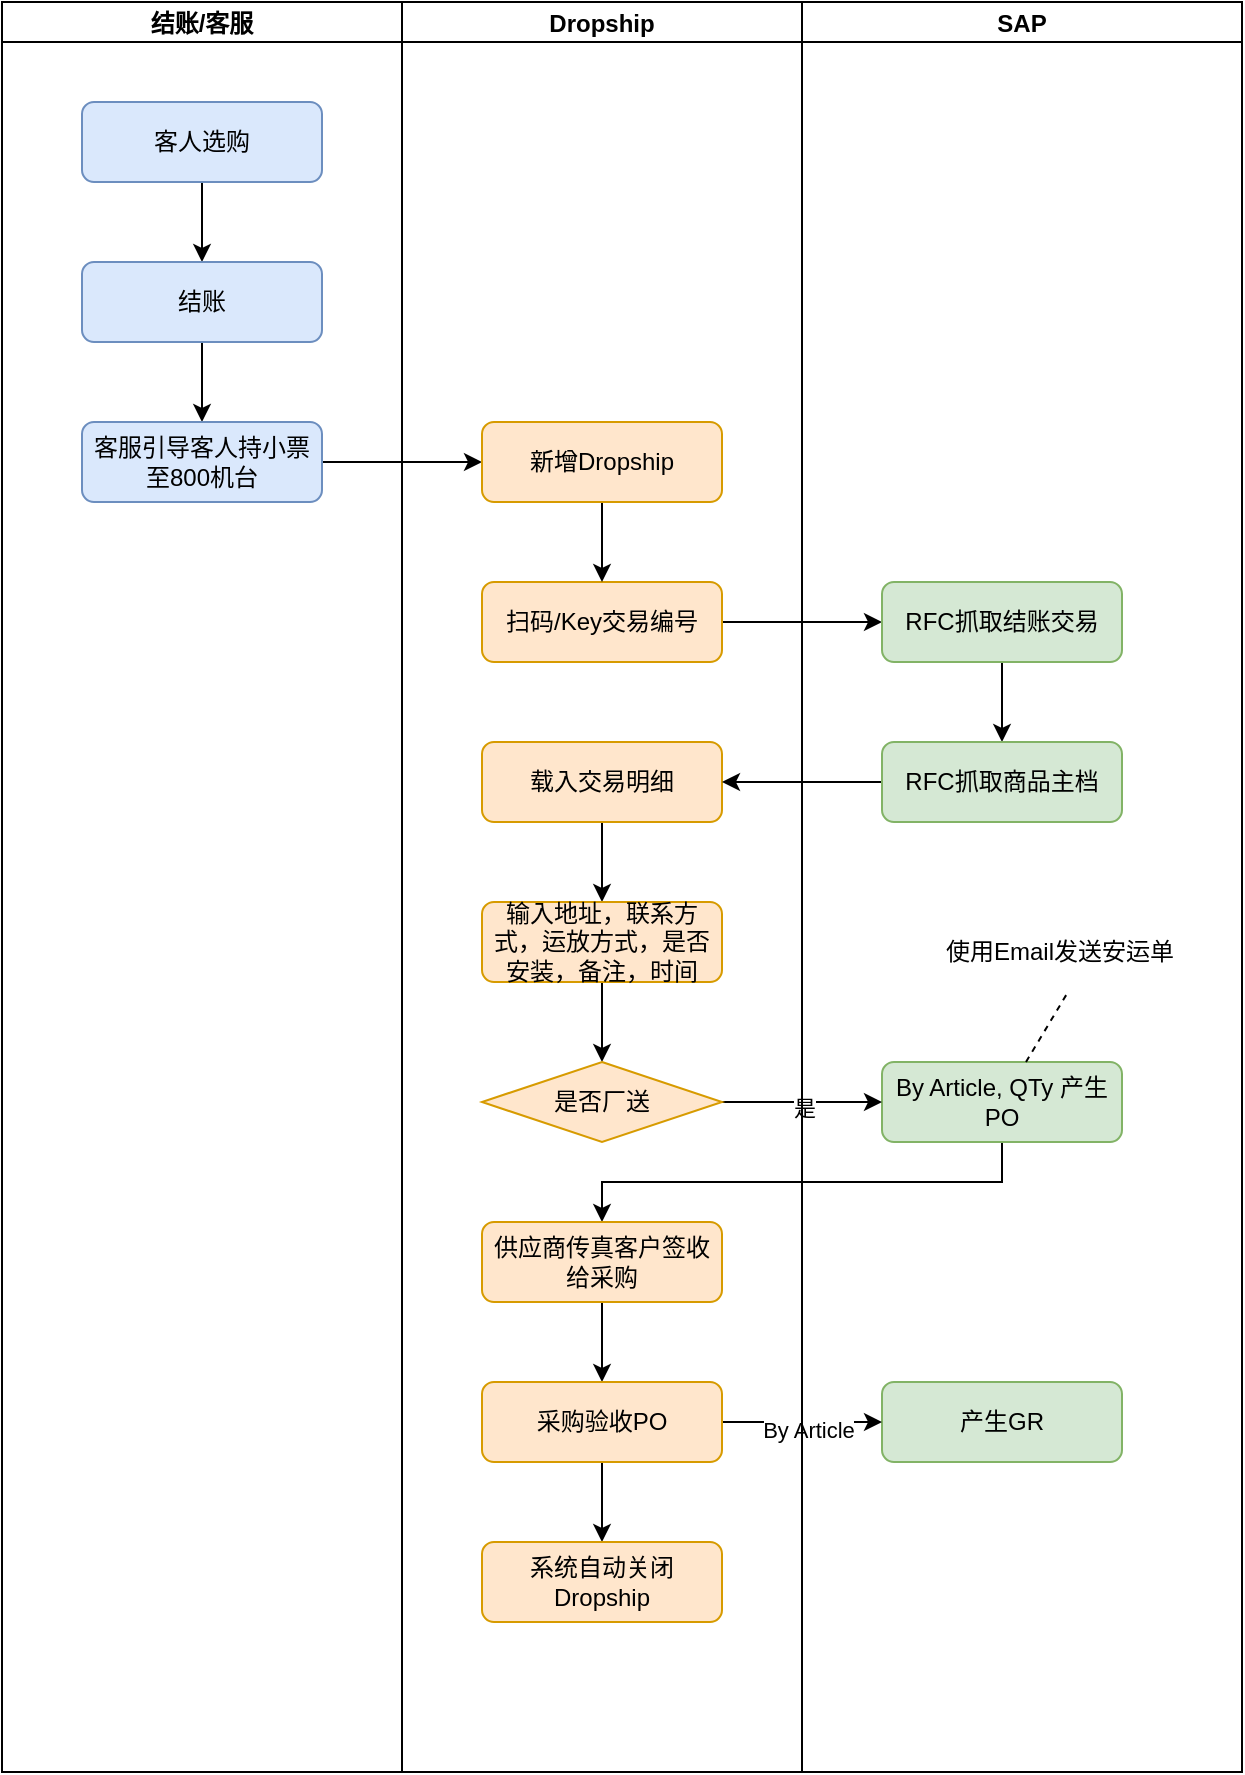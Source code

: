 <mxfile version="18.1.3" type="github" pages="7">
  <diagram id="C5RBs43oDa-KdzZeNtuy" name="销售">
    <mxGraphModel dx="894" dy="579" grid="1" gridSize="10" guides="1" tooltips="1" connect="1" arrows="1" fold="1" page="1" pageScale="1" pageWidth="827" pageHeight="1169" math="0" shadow="0">
      <root>
        <mxCell id="WIyWlLk6GJQsqaUBKTNV-0" />
        <mxCell id="WIyWlLk6GJQsqaUBKTNV-1" parent="WIyWlLk6GJQsqaUBKTNV-0" />
        <mxCell id="T1-fg34D8Ipld1fYhuAQ-1" value="" style="edgeStyle=orthogonalEdgeStyle;rounded=0;orthogonalLoop=1;jettySize=auto;html=1;" parent="WIyWlLk6GJQsqaUBKTNV-1" source="WIyWlLk6GJQsqaUBKTNV-3" target="WIyWlLk6GJQsqaUBKTNV-7" edge="1">
          <mxGeometry relative="1" as="geometry" />
        </mxCell>
        <mxCell id="WIyWlLk6GJQsqaUBKTNV-3" value="客人选购" style="rounded=1;whiteSpace=wrap;html=1;fontSize=12;glass=0;strokeWidth=1;shadow=0;fillColor=#dae8fc;strokeColor=#6c8ebf;" parent="WIyWlLk6GJQsqaUBKTNV-1" vertex="1">
          <mxGeometry x="80" y="80" width="120" height="40" as="geometry" />
        </mxCell>
        <mxCell id="T1-fg34D8Ipld1fYhuAQ-2" value="" style="edgeStyle=orthogonalEdgeStyle;rounded=0;orthogonalLoop=1;jettySize=auto;html=1;" parent="WIyWlLk6GJQsqaUBKTNV-1" source="WIyWlLk6GJQsqaUBKTNV-7" target="WIyWlLk6GJQsqaUBKTNV-12" edge="1">
          <mxGeometry relative="1" as="geometry" />
        </mxCell>
        <mxCell id="WIyWlLk6GJQsqaUBKTNV-7" value="结账" style="rounded=1;whiteSpace=wrap;html=1;fontSize=12;glass=0;strokeWidth=1;shadow=0;fillColor=#dae8fc;strokeColor=#6c8ebf;" parent="WIyWlLk6GJQsqaUBKTNV-1" vertex="1">
          <mxGeometry x="80" y="160" width="120" height="40" as="geometry" />
        </mxCell>
        <mxCell id="T1-fg34D8Ipld1fYhuAQ-6" value="" style="edgeStyle=orthogonalEdgeStyle;rounded=0;orthogonalLoop=1;jettySize=auto;html=1;" parent="WIyWlLk6GJQsqaUBKTNV-1" source="WIyWlLk6GJQsqaUBKTNV-11" target="T1-fg34D8Ipld1fYhuAQ-4" edge="1">
          <mxGeometry relative="1" as="geometry" />
        </mxCell>
        <mxCell id="WIyWlLk6GJQsqaUBKTNV-11" value="扫码/Key交易编号" style="rounded=1;whiteSpace=wrap;html=1;fontSize=12;glass=0;strokeWidth=1;shadow=0;fillColor=#ffe6cc;strokeColor=#d79b00;" parent="WIyWlLk6GJQsqaUBKTNV-1" vertex="1">
          <mxGeometry x="280" y="320" width="120" height="40" as="geometry" />
        </mxCell>
        <mxCell id="T1-fg34D8Ipld1fYhuAQ-3" value="" style="edgeStyle=orthogonalEdgeStyle;rounded=0;orthogonalLoop=1;jettySize=auto;html=1;" parent="WIyWlLk6GJQsqaUBKTNV-1" source="WIyWlLk6GJQsqaUBKTNV-12" target="T1-fg34D8Ipld1fYhuAQ-0" edge="1">
          <mxGeometry relative="1" as="geometry" />
        </mxCell>
        <mxCell id="WIyWlLk6GJQsqaUBKTNV-12" value="客服引导客人持小票至800机台" style="rounded=1;whiteSpace=wrap;html=1;fontSize=12;glass=0;strokeWidth=1;shadow=0;fillColor=#dae8fc;strokeColor=#6c8ebf;" parent="WIyWlLk6GJQsqaUBKTNV-1" vertex="1">
          <mxGeometry x="80" y="240" width="120" height="40" as="geometry" />
        </mxCell>
        <mxCell id="T1-fg34D8Ipld1fYhuAQ-5" value="" style="edgeStyle=orthogonalEdgeStyle;rounded=0;orthogonalLoop=1;jettySize=auto;html=1;" parent="WIyWlLk6GJQsqaUBKTNV-1" source="T1-fg34D8Ipld1fYhuAQ-0" target="WIyWlLk6GJQsqaUBKTNV-11" edge="1">
          <mxGeometry relative="1" as="geometry" />
        </mxCell>
        <mxCell id="T1-fg34D8Ipld1fYhuAQ-0" value="新增Dropship" style="rounded=1;whiteSpace=wrap;html=1;fontSize=12;glass=0;strokeWidth=1;shadow=0;fillColor=#ffe6cc;strokeColor=#d79b00;" parent="WIyWlLk6GJQsqaUBKTNV-1" vertex="1">
          <mxGeometry x="280" y="240" width="120" height="40" as="geometry" />
        </mxCell>
        <mxCell id="T1-fg34D8Ipld1fYhuAQ-8" value="" style="edgeStyle=orthogonalEdgeStyle;rounded=0;orthogonalLoop=1;jettySize=auto;html=1;exitX=0.5;exitY=1;exitDx=0;exitDy=0;" parent="WIyWlLk6GJQsqaUBKTNV-1" source="T1-fg34D8Ipld1fYhuAQ-4" target="02NSBu3Gr5LEuk78i9ND-0" edge="1">
          <mxGeometry relative="1" as="geometry" />
        </mxCell>
        <mxCell id="T1-fg34D8Ipld1fYhuAQ-4" value="RFC抓取结账交易" style="rounded=1;whiteSpace=wrap;html=1;fontSize=12;glass=0;strokeWidth=1;shadow=0;fillColor=#d5e8d4;strokeColor=#82b366;" parent="WIyWlLk6GJQsqaUBKTNV-1" vertex="1">
          <mxGeometry x="480" y="320" width="120" height="40" as="geometry" />
        </mxCell>
        <mxCell id="T1-fg34D8Ipld1fYhuAQ-10" value="" style="edgeStyle=orthogonalEdgeStyle;rounded=0;orthogonalLoop=1;jettySize=auto;html=1;" parent="WIyWlLk6GJQsqaUBKTNV-1" source="T1-fg34D8Ipld1fYhuAQ-7" target="T1-fg34D8Ipld1fYhuAQ-9" edge="1">
          <mxGeometry relative="1" as="geometry" />
        </mxCell>
        <mxCell id="T1-fg34D8Ipld1fYhuAQ-7" value="载入交易明细" style="rounded=1;whiteSpace=wrap;html=1;fontSize=12;glass=0;strokeWidth=1;shadow=0;fillColor=#ffe6cc;strokeColor=#d79b00;" parent="WIyWlLk6GJQsqaUBKTNV-1" vertex="1">
          <mxGeometry x="280" y="400" width="120" height="40" as="geometry" />
        </mxCell>
        <mxCell id="T1-fg34D8Ipld1fYhuAQ-15" value="" style="edgeStyle=orthogonalEdgeStyle;rounded=0;orthogonalLoop=1;jettySize=auto;html=1;exitX=0.5;exitY=1;exitDx=0;exitDy=0;" parent="WIyWlLk6GJQsqaUBKTNV-1" source="T1-fg34D8Ipld1fYhuAQ-9" target="02NSBu3Gr5LEuk78i9ND-2" edge="1">
          <mxGeometry relative="1" as="geometry" />
        </mxCell>
        <mxCell id="T1-fg34D8Ipld1fYhuAQ-9" value="输入地址，联系方式，运放方式，是否安装，备注，时间" style="rounded=1;whiteSpace=wrap;html=1;fontSize=12;glass=0;strokeWidth=1;shadow=0;fillColor=#ffe6cc;strokeColor=#d79b00;" parent="WIyWlLk6GJQsqaUBKTNV-1" vertex="1">
          <mxGeometry x="280" y="480" width="120" height="40" as="geometry" />
        </mxCell>
        <mxCell id="sKpQfhkLIdxTNR7MBVdN-0" value="" style="edgeStyle=orthogonalEdgeStyle;rounded=0;orthogonalLoop=1;jettySize=auto;html=1;exitX=0.5;exitY=1;exitDx=0;exitDy=0;" parent="WIyWlLk6GJQsqaUBKTNV-1" source="T1-fg34D8Ipld1fYhuAQ-16" target="T1-fg34D8Ipld1fYhuAQ-31" edge="1">
          <mxGeometry relative="1" as="geometry">
            <mxPoint x="340" y="640" as="targetPoint" />
          </mxGeometry>
        </mxCell>
        <mxCell id="T1-fg34D8Ipld1fYhuAQ-16" value="By Article, QTy 产生PO" style="rounded=1;whiteSpace=wrap;html=1;fontSize=12;glass=0;strokeWidth=1;shadow=0;fillColor=#d5e8d4;strokeColor=#82b366;" parent="WIyWlLk6GJQsqaUBKTNV-1" vertex="1">
          <mxGeometry x="480" y="560" width="120" height="40" as="geometry" />
        </mxCell>
        <mxCell id="T1-fg34D8Ipld1fYhuAQ-20" value="" style="endArrow=none;dashed=1;html=1;" parent="WIyWlLk6GJQsqaUBKTNV-1" source="T1-fg34D8Ipld1fYhuAQ-16" target="T1-fg34D8Ipld1fYhuAQ-17" edge="1">
          <mxGeometry width="50" height="50" relative="1" as="geometry">
            <mxPoint x="640" y="640" as="sourcePoint" />
            <mxPoint x="690" y="590" as="targetPoint" />
          </mxGeometry>
        </mxCell>
        <mxCell id="T1-fg34D8Ipld1fYhuAQ-36" value="" style="edgeStyle=orthogonalEdgeStyle;rounded=0;orthogonalLoop=1;jettySize=auto;html=1;entryX=0.5;entryY=0;entryDx=0;entryDy=0;" parent="WIyWlLk6GJQsqaUBKTNV-1" source="T1-fg34D8Ipld1fYhuAQ-31" target="sKpQfhkLIdxTNR7MBVdN-6" edge="1">
          <mxGeometry relative="1" as="geometry">
            <mxPoint x="340" y="800" as="targetPoint" />
          </mxGeometry>
        </mxCell>
        <mxCell id="T1-fg34D8Ipld1fYhuAQ-31" value="供应商传真客户签收给采购" style="rounded=1;whiteSpace=wrap;html=1;fontSize=12;glass=0;strokeWidth=1;shadow=0;fillColor=#ffe6cc;strokeColor=#d79b00;" parent="WIyWlLk6GJQsqaUBKTNV-1" vertex="1">
          <mxGeometry x="280" y="640" width="120" height="40" as="geometry" />
        </mxCell>
        <mxCell id="T1-fg34D8Ipld1fYhuAQ-35" value="产生GR" style="rounded=1;whiteSpace=wrap;html=1;fontSize=12;glass=0;strokeWidth=1;shadow=0;fillColor=#d5e8d4;strokeColor=#82b366;" parent="WIyWlLk6GJQsqaUBKTNV-1" vertex="1">
          <mxGeometry x="480" y="720" width="120" height="40" as="geometry" />
        </mxCell>
        <mxCell id="sKpQfhkLIdxTNR7MBVdN-7" value="" style="edgeStyle=orthogonalEdgeStyle;rounded=0;orthogonalLoop=1;jettySize=auto;html=1;exitX=1;exitY=0.5;exitDx=0;exitDy=0;" parent="WIyWlLk6GJQsqaUBKTNV-1" source="sKpQfhkLIdxTNR7MBVdN-6" target="T1-fg34D8Ipld1fYhuAQ-35" edge="1">
          <mxGeometry relative="1" as="geometry">
            <mxPoint x="400" y="820" as="sourcePoint" />
          </mxGeometry>
        </mxCell>
        <mxCell id="3wVrOvpjHsvVBlZsYVPN-2" value="By Article" style="edgeLabel;html=1;align=center;verticalAlign=middle;resizable=0;points=[];" parent="sKpQfhkLIdxTNR7MBVdN-7" vertex="1" connectable="0">
          <mxGeometry x="0.075" y="-4" relative="1" as="geometry">
            <mxPoint as="offset" />
          </mxGeometry>
        </mxCell>
        <mxCell id="3wVrOvpjHsvVBlZsYVPN-1" value="" style="edgeStyle=orthogonalEdgeStyle;rounded=0;orthogonalLoop=1;jettySize=auto;html=1;" parent="WIyWlLk6GJQsqaUBKTNV-1" source="sKpQfhkLIdxTNR7MBVdN-6" edge="1">
          <mxGeometry relative="1" as="geometry">
            <mxPoint x="340" y="800" as="targetPoint" />
          </mxGeometry>
        </mxCell>
        <mxCell id="sKpQfhkLIdxTNR7MBVdN-6" value="采购验收PO" style="rounded=1;whiteSpace=wrap;html=1;fontSize=12;glass=0;strokeWidth=1;shadow=0;fillColor=#ffe6cc;strokeColor=#d79b00;" parent="WIyWlLk6GJQsqaUBKTNV-1" vertex="1">
          <mxGeometry x="280" y="720" width="120" height="40" as="geometry" />
        </mxCell>
        <mxCell id="02NSBu3Gr5LEuk78i9ND-1" value="" style="edgeStyle=orthogonalEdgeStyle;rounded=0;orthogonalLoop=1;jettySize=auto;html=1;" parent="WIyWlLk6GJQsqaUBKTNV-1" source="02NSBu3Gr5LEuk78i9ND-0" target="T1-fg34D8Ipld1fYhuAQ-7" edge="1">
          <mxGeometry relative="1" as="geometry" />
        </mxCell>
        <mxCell id="02NSBu3Gr5LEuk78i9ND-0" value="RFC抓取商品主档" style="rounded=1;whiteSpace=wrap;html=1;fontSize=12;glass=0;strokeWidth=1;shadow=0;fillColor=#d5e8d4;strokeColor=#82b366;" parent="WIyWlLk6GJQsqaUBKTNV-1" vertex="1">
          <mxGeometry x="480" y="400" width="120" height="40" as="geometry" />
        </mxCell>
        <mxCell id="02NSBu3Gr5LEuk78i9ND-3" value="" style="edgeStyle=orthogonalEdgeStyle;rounded=0;orthogonalLoop=1;jettySize=auto;html=1;" parent="WIyWlLk6GJQsqaUBKTNV-1" source="02NSBu3Gr5LEuk78i9ND-2" target="T1-fg34D8Ipld1fYhuAQ-16" edge="1">
          <mxGeometry relative="1" as="geometry" />
        </mxCell>
        <mxCell id="02NSBu3Gr5LEuk78i9ND-4" value="是" style="edgeLabel;html=1;align=center;verticalAlign=middle;resizable=0;points=[];" parent="02NSBu3Gr5LEuk78i9ND-3" vertex="1" connectable="0">
          <mxGeometry x="0.025" y="-3" relative="1" as="geometry">
            <mxPoint as="offset" />
          </mxGeometry>
        </mxCell>
        <mxCell id="02NSBu3Gr5LEuk78i9ND-2" value="是否厂送" style="rhombus;whiteSpace=wrap;html=1;fillColor=#ffe6cc;strokeColor=#d79b00;" parent="WIyWlLk6GJQsqaUBKTNV-1" vertex="1">
          <mxGeometry x="280" y="560" width="120" height="40" as="geometry" />
        </mxCell>
        <mxCell id="NtOGGg9B74_ysKXIhsV1-0" value="系统自动关闭Dropship" style="rounded=1;whiteSpace=wrap;html=1;fontSize=12;glass=0;strokeWidth=1;shadow=0;fillColor=#ffe6cc;strokeColor=#d79b00;" parent="WIyWlLk6GJQsqaUBKTNV-1" vertex="1">
          <mxGeometry x="280" y="800" width="120" height="40" as="geometry" />
        </mxCell>
        <mxCell id="9P9QpWFJSZC7L6lgLxoG-0" value="结账/客服" style="swimlane;startSize=20;" parent="WIyWlLk6GJQsqaUBKTNV-1" vertex="1">
          <mxGeometry x="40" y="30" width="200" height="885" as="geometry" />
        </mxCell>
        <mxCell id="9P9QpWFJSZC7L6lgLxoG-1" value="Dropship" style="swimlane;startSize=20;" parent="WIyWlLk6GJQsqaUBKTNV-1" vertex="1">
          <mxGeometry x="240" y="30" width="200" height="885" as="geometry" />
        </mxCell>
        <mxCell id="9P9QpWFJSZC7L6lgLxoG-2" value="SAP" style="swimlane;startSize=20;" parent="WIyWlLk6GJQsqaUBKTNV-1" vertex="1">
          <mxGeometry x="440" y="30" width="220" height="885" as="geometry">
            <mxRectangle x="440" y="25" width="60" height="20" as="alternateBounds" />
          </mxGeometry>
        </mxCell>
        <mxCell id="T1-fg34D8Ipld1fYhuAQ-17" value="使用Email发送安运单" style="text;html=1;strokeColor=none;fillColor=none;align=left;verticalAlign=middle;whiteSpace=wrap;rounded=0;" parent="9P9QpWFJSZC7L6lgLxoG-2" vertex="1">
          <mxGeometry x="70" y="455" width="150" height="40" as="geometry" />
        </mxCell>
      </root>
    </mxGraphModel>
  </diagram>
  <diagram name="Dropship销售业务流程-ASIS" id="0L6EmQSXm5XzrJV5NTyt">
    <mxGraphModel dx="1492" dy="841" grid="1" gridSize="10" guides="1" tooltips="1" connect="1" arrows="1" fold="1" page="1" pageScale="1" pageWidth="827" pageHeight="1169" math="0" shadow="0">
      <root>
        <mxCell id="ruLeIWVAZt7aAykVaoKE-0" />
        <mxCell id="ruLeIWVAZt7aAykVaoKE-1" parent="ruLeIWVAZt7aAykVaoKE-0" />
        <mxCell id="ruLeIWVAZt7aAykVaoKE-6" value="" style="edgeStyle=orthogonalEdgeStyle;rounded=0;orthogonalLoop=1;jettySize=auto;html=1;" parent="ruLeIWVAZt7aAykVaoKE-1" source="ruLeIWVAZt7aAykVaoKE-7" target="ruLeIWVAZt7aAykVaoKE-13" edge="1">
          <mxGeometry relative="1" as="geometry" />
        </mxCell>
        <mxCell id="ruLeIWVAZt7aAykVaoKE-34" value="卖场" style="swimlane;startSize=20;" parent="ruLeIWVAZt7aAykVaoKE-1" vertex="1">
          <mxGeometry x="60" y="30" width="180" height="885" as="geometry" />
        </mxCell>
        <mxCell id="ruLeIWVAZt7aAykVaoKE-3" value="客人选购" style="rounded=1;whiteSpace=wrap;html=1;fontSize=12;glass=0;strokeWidth=1;shadow=0;fillColor=#dae8fc;strokeColor=#6c8ebf;" parent="ruLeIWVAZt7aAykVaoKE-34" vertex="1">
          <mxGeometry x="30" y="50" width="120" height="40" as="geometry" />
        </mxCell>
        <mxCell id="ruLeIWVAZt7aAykVaoKE-5" value="客服手填送货单" style="rounded=1;whiteSpace=wrap;html=1;fontSize=12;glass=0;strokeWidth=1;shadow=0;fillColor=#dae8fc;strokeColor=#6c8ebf;" parent="ruLeIWVAZt7aAykVaoKE-34" vertex="1">
          <mxGeometry x="30" y="130" width="120" height="40" as="geometry" />
        </mxCell>
        <mxCell id="ruLeIWVAZt7aAykVaoKE-2" value="" style="edgeStyle=orthogonalEdgeStyle;rounded=0;orthogonalLoop=1;jettySize=auto;html=1;" parent="ruLeIWVAZt7aAykVaoKE-34" source="ruLeIWVAZt7aAykVaoKE-3" target="ruLeIWVAZt7aAykVaoKE-5" edge="1">
          <mxGeometry relative="1" as="geometry" />
        </mxCell>
        <mxCell id="4-VnemP0wxGpsWxUOlxu-1" value="" style="edgeStyle=orthogonalEdgeStyle;rounded=0;orthogonalLoop=1;jettySize=auto;html=1;" parent="ruLeIWVAZt7aAykVaoKE-34" source="ruLeIWVAZt7aAykVaoKE-9" target="4-VnemP0wxGpsWxUOlxu-0" edge="1">
          <mxGeometry relative="1" as="geometry" />
        </mxCell>
        <mxCell id="ruLeIWVAZt7aAykVaoKE-9" value="客服引导客人收银结账" style="rounded=1;whiteSpace=wrap;html=1;fontSize=12;glass=0;strokeWidth=1;shadow=0;fillColor=#dae8fc;strokeColor=#6c8ebf;" parent="ruLeIWVAZt7aAykVaoKE-34" vertex="1">
          <mxGeometry x="30" y="210" width="120" height="40" as="geometry" />
        </mxCell>
        <mxCell id="ruLeIWVAZt7aAykVaoKE-4" value="" style="edgeStyle=orthogonalEdgeStyle;rounded=0;orthogonalLoop=1;jettySize=auto;html=1;" parent="ruLeIWVAZt7aAykVaoKE-34" source="ruLeIWVAZt7aAykVaoKE-5" target="ruLeIWVAZt7aAykVaoKE-9" edge="1">
          <mxGeometry relative="1" as="geometry" />
        </mxCell>
        <mxCell id="l6UeFuQLzqw0BJ7gSAYr-11" style="edgeStyle=orthogonalEdgeStyle;rounded=0;orthogonalLoop=1;jettySize=auto;html=1;" parent="ruLeIWVAZt7aAykVaoKE-34" source="l6UeFuQLzqw0BJ7gSAYr-2" target="l6UeFuQLzqw0BJ7gSAYr-9" edge="1">
          <mxGeometry relative="1" as="geometry" />
        </mxCell>
        <mxCell id="l6UeFuQLzqw0BJ7gSAYr-2" value="发送Email给采购通知送货单资讯" style="rounded=1;whiteSpace=wrap;html=1;fontSize=12;glass=0;strokeWidth=1;shadow=0;fillColor=#dae8fc;strokeColor=#6c8ebf;" parent="ruLeIWVAZt7aAykVaoKE-34" vertex="1">
          <mxGeometry x="30" y="370" width="120" height="40" as="geometry" />
        </mxCell>
        <mxCell id="l6UeFuQLzqw0BJ7gSAYr-9" value="Period end整理未冲销交易清单发给采购" style="rounded=1;whiteSpace=wrap;html=1;fontSize=12;glass=0;strokeWidth=1;shadow=0;fillColor=#dae8fc;strokeColor=#6c8ebf;" parent="ruLeIWVAZt7aAykVaoKE-34" vertex="1">
          <mxGeometry x="30" y="610" width="120" height="40" as="geometry" />
        </mxCell>
        <mxCell id="4-VnemP0wxGpsWxUOlxu-2" value="是" style="edgeStyle=orthogonalEdgeStyle;rounded=0;orthogonalLoop=1;jettySize=auto;html=1;" parent="ruLeIWVAZt7aAykVaoKE-34" source="4-VnemP0wxGpsWxUOlxu-0" target="l6UeFuQLzqw0BJ7gSAYr-2" edge="1">
          <mxGeometry relative="1" as="geometry" />
        </mxCell>
        <mxCell id="4-VnemP0wxGpsWxUOlxu-7" style="edgeStyle=orthogonalEdgeStyle;rounded=0;orthogonalLoop=1;jettySize=auto;html=1;entryX=0;entryY=0.5;entryDx=0;entryDy=0;exitX=0;exitY=0.5;exitDx=0;exitDy=0;" parent="ruLeIWVAZt7aAykVaoKE-34" source="4-VnemP0wxGpsWxUOlxu-0" target="4-VnemP0wxGpsWxUOlxu-4" edge="1">
          <mxGeometry relative="1" as="geometry" />
        </mxCell>
        <mxCell id="4-VnemP0wxGpsWxUOlxu-8" value="否" style="edgeLabel;html=1;align=center;verticalAlign=middle;resizable=0;points=[];" parent="4-VnemP0wxGpsWxUOlxu-7" vertex="1" connectable="0">
          <mxGeometry x="-0.823" y="3" relative="1" as="geometry">
            <mxPoint as="offset" />
          </mxGeometry>
        </mxCell>
        <mxCell id="4-VnemP0wxGpsWxUOlxu-0" value="是否SO商品" style="rhombus;whiteSpace=wrap;html=1;fillColor=#dae8fc;strokeColor=#6c8ebf;" parent="ruLeIWVAZt7aAykVaoKE-34" vertex="1">
          <mxGeometry x="30" y="290" width="120" height="40" as="geometry" />
        </mxCell>
        <mxCell id="4-VnemP0wxGpsWxUOlxu-6" value="" style="edgeStyle=orthogonalEdgeStyle;rounded=0;orthogonalLoop=1;jettySize=auto;html=1;" parent="ruLeIWVAZt7aAykVaoKE-34" source="4-VnemP0wxGpsWxUOlxu-3" target="l6UeFuQLzqw0BJ7gSAYr-9" edge="1">
          <mxGeometry relative="1" as="geometry" />
        </mxCell>
        <mxCell id="4-VnemP0wxGpsWxUOlxu-3" value="商品部备货/发货" style="rounded=1;whiteSpace=wrap;html=1;fontSize=12;glass=0;strokeWidth=1;shadow=0;fillColor=#dae8fc;strokeColor=#6c8ebf;" parent="ruLeIWVAZt7aAykVaoKE-34" vertex="1">
          <mxGeometry x="30" y="690" width="120" height="40" as="geometry" />
        </mxCell>
        <mxCell id="4-VnemP0wxGpsWxUOlxu-5" value="" style="edgeStyle=orthogonalEdgeStyle;rounded=0;orthogonalLoop=1;jettySize=auto;html=1;" parent="ruLeIWVAZt7aAykVaoKE-34" source="4-VnemP0wxGpsWxUOlxu-4" target="4-VnemP0wxGpsWxUOlxu-3" edge="1">
          <mxGeometry relative="1" as="geometry" />
        </mxCell>
        <mxCell id="4-VnemP0wxGpsWxUOlxu-4" value="客人支付物流费给物流公司（门店报价）" style="rounded=1;whiteSpace=wrap;html=1;fontSize=12;glass=0;strokeWidth=1;shadow=0;fillColor=#dae8fc;strokeColor=#6c8ebf;" parent="ruLeIWVAZt7aAykVaoKE-34" vertex="1">
          <mxGeometry x="30" y="770" width="120" height="40" as="geometry" />
        </mxCell>
        <mxCell id="ruLeIWVAZt7aAykVaoKE-35" value="采购" style="swimlane;startSize=20;" parent="ruLeIWVAZt7aAykVaoKE-1" vertex="1">
          <mxGeometry x="240" y="30" width="180" height="885" as="geometry" />
        </mxCell>
        <mxCell id="ruLeIWVAZt7aAykVaoKE-7" value="根据SO商品至SAP中下PO单" style="rounded=1;whiteSpace=wrap;html=1;fontSize=12;glass=0;strokeWidth=1;shadow=0;fillColor=#ffe6cc;strokeColor=#d79b00;" parent="ruLeIWVAZt7aAykVaoKE-35" vertex="1">
          <mxGeometry x="30" y="370" width="120" height="40" as="geometry" />
        </mxCell>
        <mxCell id="ruLeIWVAZt7aAykVaoKE-15" value="采购汇整未冲销交易" style="rounded=1;whiteSpace=wrap;html=1;fontSize=12;glass=0;strokeWidth=1;shadow=0;fillColor=#ffe6cc;strokeColor=#d79b00;" parent="ruLeIWVAZt7aAykVaoKE-35" vertex="1">
          <mxGeometry x="30" y="610" width="120" height="40" as="geometry" />
        </mxCell>
        <mxCell id="ruLeIWVAZt7aAykVaoKE-17" value="至SAP系统逐一进行GR" style="rounded=1;whiteSpace=wrap;html=1;fontSize=12;glass=0;strokeWidth=1;shadow=0;fillColor=#ffe6cc;strokeColor=#d79b00;" parent="ruLeIWVAZt7aAykVaoKE-35" vertex="1">
          <mxGeometry x="30" y="530" width="120" height="40" as="geometry" />
        </mxCell>
        <mxCell id="ruLeIWVAZt7aAykVaoKE-36" value="Vendor" style="swimlane;startSize=20;" parent="ruLeIWVAZt7aAykVaoKE-1" vertex="1">
          <mxGeometry x="420" y="30" width="180" height="885" as="geometry">
            <mxRectangle x="440" y="25" width="60" height="20" as="alternateBounds" />
          </mxGeometry>
        </mxCell>
        <mxCell id="ruLeIWVAZt7aAykVaoKE-13" value="收到PO Email" style="rounded=1;whiteSpace=wrap;html=1;fontSize=12;glass=0;strokeWidth=1;shadow=0;fillColor=#d5e8d4;strokeColor=#82b366;" parent="ruLeIWVAZt7aAykVaoKE-36" vertex="1">
          <mxGeometry x="30" y="370" width="120" height="40" as="geometry" />
        </mxCell>
        <mxCell id="l6UeFuQLzqw0BJ7gSAYr-6" value="" style="edgeStyle=orthogonalEdgeStyle;rounded=0;orthogonalLoop=1;jettySize=auto;html=1;" parent="ruLeIWVAZt7aAykVaoKE-36" source="ruLeIWVAZt7aAykVaoKE-29" target="l6UeFuQLzqw0BJ7gSAYr-5" edge="1">
          <mxGeometry relative="1" as="geometry" />
        </mxCell>
        <mxCell id="ruLeIWVAZt7aAykVaoKE-29" value="商品送货至客人" style="rounded=1;whiteSpace=wrap;html=1;fontSize=12;glass=0;strokeWidth=1;shadow=0;fillColor=#d5e8d4;strokeColor=#82b366;" parent="ruLeIWVAZt7aAykVaoKE-36" vertex="1">
          <mxGeometry x="30" y="450" width="120" height="40" as="geometry" />
        </mxCell>
        <mxCell id="ruLeIWVAZt7aAykVaoKE-12" value="" style="edgeStyle=orthogonalEdgeStyle;rounded=0;orthogonalLoop=1;jettySize=auto;html=1;exitX=0.5;exitY=1;exitDx=0;exitDy=0;" parent="ruLeIWVAZt7aAykVaoKE-36" source="ruLeIWVAZt7aAykVaoKE-13" target="ruLeIWVAZt7aAykVaoKE-29" edge="1">
          <mxGeometry relative="1" as="geometry" />
        </mxCell>
        <mxCell id="l6UeFuQLzqw0BJ7gSAYr-5" value="扫描客人签收联回传给采购" style="rounded=1;whiteSpace=wrap;html=1;fontSize=12;glass=0;strokeWidth=1;shadow=0;fillColor=#d5e8d4;strokeColor=#82b366;" parent="ruLeIWVAZt7aAykVaoKE-36" vertex="1">
          <mxGeometry x="30" y="530" width="120" height="40" as="geometry" />
        </mxCell>
        <mxCell id="l6UeFuQLzqw0BJ7gSAYr-0" value="财务" style="swimlane;startSize=20;" parent="ruLeIWVAZt7aAykVaoKE-1" vertex="1">
          <mxGeometry x="600" y="30" width="180" height="885" as="geometry">
            <mxRectangle x="440" y="25" width="60" height="20" as="alternateBounds" />
          </mxGeometry>
        </mxCell>
        <mxCell id="l6UeFuQLzqw0BJ7gSAYr-16" value="" style="edgeStyle=orthogonalEdgeStyle;rounded=0;orthogonalLoop=1;jettySize=auto;html=1;" parent="l6UeFuQLzqw0BJ7gSAYr-0" source="l6UeFuQLzqw0BJ7gSAYr-12" target="l6UeFuQLzqw0BJ7gSAYr-15" edge="1">
          <mxGeometry relative="1" as="geometry" />
        </mxCell>
        <mxCell id="l6UeFuQLzqw0BJ7gSAYr-12" value="调整销售认列金额，扣除未冲销销售金额" style="rounded=1;whiteSpace=wrap;html=1;fontSize=12;glass=0;strokeWidth=1;shadow=0;fillColor=#f8cecc;strokeColor=#b85450;" parent="l6UeFuQLzqw0BJ7gSAYr-0" vertex="1">
          <mxGeometry x="30" y="610" width="120" height="40" as="geometry" />
        </mxCell>
        <mxCell id="l6UeFuQLzqw0BJ7gSAYr-18" value="" style="edgeStyle=orthogonalEdgeStyle;rounded=0;orthogonalLoop=1;jettySize=auto;html=1;" parent="l6UeFuQLzqw0BJ7gSAYr-0" source="l6UeFuQLzqw0BJ7gSAYr-15" target="l6UeFuQLzqw0BJ7gSAYr-17" edge="1">
          <mxGeometry relative="1" as="geometry" />
        </mxCell>
        <mxCell id="l6UeFuQLzqw0BJ7gSAYr-15" value="月结" style="rounded=1;whiteSpace=wrap;html=1;fontSize=12;glass=0;strokeWidth=1;shadow=0;fillColor=#f8cecc;strokeColor=#b85450;" parent="l6UeFuQLzqw0BJ7gSAYr-0" vertex="1">
          <mxGeometry x="30" y="690" width="120" height="40" as="geometry" />
        </mxCell>
        <mxCell id="l6UeFuQLzqw0BJ7gSAYr-17" value="加回未冲销销售金额" style="rounded=1;whiteSpace=wrap;html=1;fontSize=12;glass=0;strokeWidth=1;shadow=0;fillColor=#f8cecc;strokeColor=#b85450;" parent="l6UeFuQLzqw0BJ7gSAYr-0" vertex="1">
          <mxGeometry x="30" y="770" width="120" height="40" as="geometry" />
        </mxCell>
        <mxCell id="l6UeFuQLzqw0BJ7gSAYr-4" value="" style="edgeStyle=orthogonalEdgeStyle;rounded=0;orthogonalLoop=1;jettySize=auto;html=1;" parent="ruLeIWVAZt7aAykVaoKE-1" source="l6UeFuQLzqw0BJ7gSAYr-2" target="ruLeIWVAZt7aAykVaoKE-7" edge="1">
          <mxGeometry relative="1" as="geometry" />
        </mxCell>
        <mxCell id="l6UeFuQLzqw0BJ7gSAYr-7" value="" style="edgeStyle=orthogonalEdgeStyle;rounded=0;orthogonalLoop=1;jettySize=auto;html=1;" parent="ruLeIWVAZt7aAykVaoKE-1" source="l6UeFuQLzqw0BJ7gSAYr-5" target="ruLeIWVAZt7aAykVaoKE-17" edge="1">
          <mxGeometry relative="1" as="geometry" />
        </mxCell>
        <mxCell id="l6UeFuQLzqw0BJ7gSAYr-10" value="" style="edgeStyle=orthogonalEdgeStyle;rounded=0;orthogonalLoop=1;jettySize=auto;html=1;" parent="ruLeIWVAZt7aAykVaoKE-1" source="l6UeFuQLzqw0BJ7gSAYr-9" target="ruLeIWVAZt7aAykVaoKE-15" edge="1">
          <mxGeometry relative="1" as="geometry" />
        </mxCell>
        <mxCell id="l6UeFuQLzqw0BJ7gSAYr-13" style="edgeStyle=orthogonalEdgeStyle;rounded=0;orthogonalLoop=1;jettySize=auto;html=1;entryX=0;entryY=0.5;entryDx=0;entryDy=0;" parent="ruLeIWVAZt7aAykVaoKE-1" source="ruLeIWVAZt7aAykVaoKE-15" target="l6UeFuQLzqw0BJ7gSAYr-12" edge="1">
          <mxGeometry relative="1" as="geometry" />
        </mxCell>
      </root>
    </mxGraphModel>
  </diagram>
  <diagram name="Dropship销售业务流程-TOBE" id="FSeesrcmL4HSFuQe-kUv">
    <mxGraphModel dx="1492" dy="841" grid="1" gridSize="10" guides="1" tooltips="1" connect="1" arrows="1" fold="1" page="1" pageScale="1" pageWidth="827" pageHeight="1169" math="0" shadow="0">
      <root>
        <mxCell id="K2-JATNt1rphijRjrKrN-0" />
        <mxCell id="K2-JATNt1rphijRjrKrN-1" parent="K2-JATNt1rphijRjrKrN-0" />
        <mxCell id="K2-JATNt1rphijRjrKrN-3" value="卖场" style="swimlane;startSize=20;" parent="K2-JATNt1rphijRjrKrN-1" vertex="1">
          <mxGeometry x="60" y="30" width="180" height="820" as="geometry" />
        </mxCell>
        <mxCell id="JVqksL3-VX3j4f49Q7eM-0" value="" style="edgeStyle=orthogonalEdgeStyle;rounded=0;orthogonalLoop=1;jettySize=auto;html=1;" parent="K2-JATNt1rphijRjrKrN-3" target="K2-JATNt1rphijRjrKrN-8" edge="1">
          <mxGeometry relative="1" as="geometry">
            <mxPoint x="90" y="90" as="sourcePoint" />
          </mxGeometry>
        </mxCell>
        <mxCell id="JVqksL3-VX3j4f49Q7eM-2" value="" style="edgeStyle=orthogonalEdgeStyle;rounded=0;orthogonalLoop=1;jettySize=auto;html=1;" parent="K2-JATNt1rphijRjrKrN-3" source="K2-JATNt1rphijRjrKrN-8" target="JVqksL3-VX3j4f49Q7eM-1" edge="1">
          <mxGeometry relative="1" as="geometry" />
        </mxCell>
        <mxCell id="K2-JATNt1rphijRjrKrN-8" value="客服引导客人收银部控班台结账" style="rounded=1;whiteSpace=wrap;html=1;fontSize=12;glass=0;strokeWidth=1;shadow=0;fillColor=#dae8fc;strokeColor=#6c8ebf;" parent="K2-JATNt1rphijRjrKrN-3" vertex="1">
          <mxGeometry x="30" y="130" width="120" height="40" as="geometry" />
        </mxCell>
        <mxCell id="EvLlONJZ4xhM7paPaJKT-5" value="" style="edgeStyle=orthogonalEdgeStyle;rounded=0;orthogonalLoop=1;jettySize=auto;html=1;" parent="K2-JATNt1rphijRjrKrN-3" source="JVqksL3-VX3j4f49Q7eM-1" edge="1">
          <mxGeometry relative="1" as="geometry">
            <mxPoint x="90" y="290" as="targetPoint" />
          </mxGeometry>
        </mxCell>
        <mxCell id="JVqksL3-VX3j4f49Q7eM-1" value="开立Dropship单" style="rounded=1;whiteSpace=wrap;html=1;fontSize=12;glass=0;strokeWidth=1;shadow=0;fillColor=#ffe6cc;strokeColor=#d79b00;" parent="K2-JATNt1rphijRjrKrN-3" vertex="1">
          <mxGeometry x="30" y="210" width="120" height="40" as="geometry" />
        </mxCell>
        <mxCell id="K2-JATNt1rphijRjrKrN-18" value="商品部备货/发货，并标记发货（系统记录物流单号）" style="rounded=1;whiteSpace=wrap;html=1;fontSize=12;glass=0;strokeWidth=1;shadow=0;fillColor=#ffe6cc;strokeColor=#d79b00;" parent="K2-JATNt1rphijRjrKrN-3" vertex="1">
          <mxGeometry x="30" y="530" width="120" height="40" as="geometry" />
        </mxCell>
        <mxCell id="L9x03AQ5YsUSl8WyK-Aa-7" value="" style="edgeStyle=orthogonalEdgeStyle;rounded=0;orthogonalLoop=1;jettySize=auto;html=1;" parent="K2-JATNt1rphijRjrKrN-3" source="K2-JATNt1rphijRjrKrN-20" target="K2-JATNt1rphijRjrKrN-18" edge="1">
          <mxGeometry relative="1" as="geometry" />
        </mxCell>
        <mxCell id="K2-JATNt1rphijRjrKrN-20" value="客人支付物流费给物流公司（门店报价）" style="rounded=1;whiteSpace=wrap;html=1;fontSize=12;glass=0;strokeWidth=1;shadow=0;fillColor=#dae8fc;strokeColor=#6c8ebf;" parent="K2-JATNt1rphijRjrKrN-3" vertex="1">
          <mxGeometry x="30" y="450" width="120" height="40" as="geometry" />
        </mxCell>
        <mxCell id="K2-JATNt1rphijRjrKrN-28" value="商品送货至客人" style="rounded=1;whiteSpace=wrap;html=1;fontSize=12;glass=0;strokeWidth=1;shadow=0;fillColor=#dae8fc;strokeColor=#6c8ebf;" parent="K2-JATNt1rphijRjrKrN-3" vertex="1">
          <mxGeometry x="390" y="450" width="120" height="40" as="geometry" />
        </mxCell>
        <mxCell id="EvLlONJZ4xhM7paPaJKT-2" value="" style="edgeStyle=orthogonalEdgeStyle;rounded=0;orthogonalLoop=1;jettySize=auto;html=1;" parent="K2-JATNt1rphijRjrKrN-3" source="EvLlONJZ4xhM7paPaJKT-0" target="K2-JATNt1rphijRjrKrN-20" edge="1">
          <mxGeometry relative="1" as="geometry" />
        </mxCell>
        <mxCell id="EvLlONJZ4xhM7paPaJKT-3" value="否" style="edgeLabel;html=1;align=center;verticalAlign=middle;resizable=0;points=[];" parent="EvLlONJZ4xhM7paPaJKT-2" vertex="1" connectable="0">
          <mxGeometry x="-0.125" relative="1" as="geometry">
            <mxPoint as="offset" />
          </mxGeometry>
        </mxCell>
        <mxCell id="EvLlONJZ4xhM7paPaJKT-0" value="是否厂送" style="rhombus;whiteSpace=wrap;html=1;fillColor=#e1d5e7;strokeColor=#9673a6;" parent="K2-JATNt1rphijRjrKrN-3" vertex="1">
          <mxGeometry x="30" y="370" width="120" height="40" as="geometry" />
        </mxCell>
        <mxCell id="K2-JATNt1rphijRjrKrN-31" value="财务" style="swimlane;startSize=20;" parent="K2-JATNt1rphijRjrKrN-3" vertex="1">
          <mxGeometry x="540" width="180" height="820" as="geometry">
            <mxRectangle x="440" y="25" width="60" height="20" as="alternateBounds" />
          </mxGeometry>
        </mxCell>
        <mxCell id="7h-2K_47K4Ts4jh5RNP5-4" value="" style="edgeStyle=orthogonalEdgeStyle;rounded=0;orthogonalLoop=1;jettySize=auto;html=1;" parent="K2-JATNt1rphijRjrKrN-3" source="7h-2K_47K4Ts4jh5RNP5-3" target="EvLlONJZ4xhM7paPaJKT-0" edge="1">
          <mxGeometry relative="1" as="geometry" />
        </mxCell>
        <mxCell id="7h-2K_47K4Ts4jh5RNP5-3" value="打印客户回执联" style="rounded=1;whiteSpace=wrap;html=1;fontSize=12;glass=0;strokeWidth=1;shadow=0;fillColor=#ffe6cc;strokeColor=#d79b00;" parent="K2-JATNt1rphijRjrKrN-3" vertex="1">
          <mxGeometry x="30" y="290" width="120" height="40" as="geometry" />
        </mxCell>
        <mxCell id="7h-2K_47K4Ts4jh5RNP5-1" value="客户回执联" style="shape=document;whiteSpace=wrap;html=1;boundedLbl=1;fillColor=#ffe6cc;strokeColor=#d79b00;" parent="K2-JATNt1rphijRjrKrN-3" vertex="1">
          <mxGeometry x="100" y="270" width="80" height="30" as="geometry" />
        </mxCell>
        <mxCell id="7h-2K_47K4Ts4jh5RNP5-17" value="" style="ellipse;html=1;shape=startState;fillColor=#000000;strokeColor=#ff0000;" parent="K2-JATNt1rphijRjrKrN-3" vertex="1">
          <mxGeometry x="75" y="60" width="30" height="30" as="geometry" />
        </mxCell>
        <mxCell id="7h-2K_47K4Ts4jh5RNP5-18" value="" style="ellipse;html=1;shape=endState;fillColor=#000000;strokeColor=#ff0000;" parent="K2-JATNt1rphijRjrKrN-3" vertex="1">
          <mxGeometry x="75" y="690" width="30" height="30" as="geometry" />
        </mxCell>
        <mxCell id="7h-2K_47K4Ts4jh5RNP5-20" value="End" style="text;html=1;strokeColor=none;fillColor=none;align=center;verticalAlign=middle;whiteSpace=wrap;rounded=0;" parent="K2-JATNt1rphijRjrKrN-3" vertex="1">
          <mxGeometry x="60" y="720" width="60" height="30" as="geometry" />
        </mxCell>
        <mxCell id="7h-2K_47K4Ts4jh5RNP5-21" value="Start" style="text;html=1;strokeColor=none;fillColor=none;align=center;verticalAlign=middle;whiteSpace=wrap;rounded=0;" parent="K2-JATNt1rphijRjrKrN-3" vertex="1">
          <mxGeometry x="60" y="40" width="60" height="30" as="geometry" />
        </mxCell>
        <mxCell id="K2-JATNt1rphijRjrKrN-21" value="采购" style="swimlane;startSize=20;" parent="K2-JATNt1rphijRjrKrN-1" vertex="1">
          <mxGeometry x="240" y="30" width="180" height="820" as="geometry" />
        </mxCell>
        <mxCell id="L9x03AQ5YsUSl8WyK-Aa-0" value="自动产出PO并Release" style="rounded=1;whiteSpace=wrap;html=1;fontSize=12;glass=0;strokeWidth=1;shadow=0;fillColor=#e1d5e7;strokeColor=#9673a6;" parent="K2-JATNt1rphijRjrKrN-21" vertex="1">
          <mxGeometry x="30" y="370" width="120" height="40" as="geometry" />
        </mxCell>
        <mxCell id="PwM_Jf-xe0qP9lP900a5-2" value="&lt;h1&gt;&lt;span style=&quot;font-size: 12px ; font-weight: normal&quot;&gt;SO是By Line来做控制和管理，Per SKU/PCS 产生PO&lt;/span&gt;&lt;br&gt;&lt;/h1&gt;" style="text;html=1;strokeColor=none;fillColor=none;spacing=5;spacingTop=-20;whiteSpace=wrap;overflow=hidden;rounded=0;" parent="K2-JATNt1rphijRjrKrN-21" vertex="1">
          <mxGeometry x="10" y="150" width="160" height="70" as="geometry" />
        </mxCell>
        <mxCell id="7h-2K_47K4Ts4jh5RNP5-5" value="收到回执并在Dropship GR" style="rounded=1;whiteSpace=wrap;html=1;fontSize=12;glass=0;strokeWidth=1;shadow=0;fillColor=#ffe6cc;strokeColor=#d79b00;" parent="K2-JATNt1rphijRjrKrN-21" vertex="1">
          <mxGeometry x="30" y="530" width="120" height="40" as="geometry" />
        </mxCell>
        <mxCell id="K2-JATNt1rphijRjrKrN-25" value="Vendor" style="swimlane;startSize=20;" parent="K2-JATNt1rphijRjrKrN-1" vertex="1">
          <mxGeometry x="420" y="30" width="180" height="820" as="geometry">
            <mxRectangle x="440" y="25" width="60" height="20" as="alternateBounds" />
          </mxGeometry>
        </mxCell>
        <mxCell id="K2-JATNt1rphijRjrKrN-26" value="收到PO &amp;amp; 安运 Email" style="rounded=1;whiteSpace=wrap;html=1;fontSize=12;glass=0;strokeWidth=1;shadow=0;fillColor=#dae8fc;strokeColor=#6c8ebf;" parent="K2-JATNt1rphijRjrKrN-25" vertex="1">
          <mxGeometry x="30" y="370" width="120" height="40" as="geometry" />
        </mxCell>
        <mxCell id="K2-JATNt1rphijRjrKrN-30" value="客人签收联回传给采购" style="rounded=1;whiteSpace=wrap;html=1;fontSize=12;glass=0;strokeWidth=1;shadow=0;fillColor=#ffe6cc;strokeColor=#d79b00;" parent="K2-JATNt1rphijRjrKrN-25" vertex="1">
          <mxGeometry x="30" y="530" width="120" height="40" as="geometry" />
        </mxCell>
        <mxCell id="L9x03AQ5YsUSl8WyK-Aa-1" value="" style="edgeStyle=orthogonalEdgeStyle;rounded=0;orthogonalLoop=1;jettySize=auto;html=1;" parent="K2-JATNt1rphijRjrKrN-1" source="EvLlONJZ4xhM7paPaJKT-0" target="L9x03AQ5YsUSl8WyK-Aa-0" edge="1">
          <mxGeometry relative="1" as="geometry" />
        </mxCell>
        <mxCell id="PwM_Jf-xe0qP9lP900a5-0" value="是" style="edgeLabel;html=1;align=center;verticalAlign=middle;resizable=0;points=[];" parent="L9x03AQ5YsUSl8WyK-Aa-1" vertex="1" connectable="0">
          <mxGeometry x="-0.356" relative="1" as="geometry">
            <mxPoint as="offset" />
          </mxGeometry>
        </mxCell>
        <mxCell id="L9x03AQ5YsUSl8WyK-Aa-3" value="" style="edgeStyle=orthogonalEdgeStyle;rounded=0;orthogonalLoop=1;jettySize=auto;html=1;" parent="K2-JATNt1rphijRjrKrN-1" source="L9x03AQ5YsUSl8WyK-Aa-0" target="K2-JATNt1rphijRjrKrN-26" edge="1">
          <mxGeometry relative="1" as="geometry" />
        </mxCell>
        <mxCell id="L9x03AQ5YsUSl8WyK-Aa-4" value="" style="edgeStyle=orthogonalEdgeStyle;rounded=0;orthogonalLoop=1;jettySize=auto;html=1;" parent="K2-JATNt1rphijRjrKrN-1" source="K2-JATNt1rphijRjrKrN-26" target="K2-JATNt1rphijRjrKrN-28" edge="1">
          <mxGeometry relative="1" as="geometry" />
        </mxCell>
        <mxCell id="PwM_Jf-xe0qP9lP900a5-3" value="" style="endArrow=none;dashed=1;html=1;rounded=0;" parent="K2-JATNt1rphijRjrKrN-1" source="JVqksL3-VX3j4f49Q7eM-1" target="PwM_Jf-xe0qP9lP900a5-2" edge="1">
          <mxGeometry width="50" height="50" relative="1" as="geometry">
            <mxPoint x="290" y="320" as="sourcePoint" />
            <mxPoint x="340" y="270" as="targetPoint" />
          </mxGeometry>
        </mxCell>
        <mxCell id="K2-JATNt1rphijRjrKrN-27" value="" style="edgeStyle=orthogonalEdgeStyle;rounded=0;orthogonalLoop=1;jettySize=auto;html=1;" parent="K2-JATNt1rphijRjrKrN-1" source="K2-JATNt1rphijRjrKrN-28" target="K2-JATNt1rphijRjrKrN-30" edge="1">
          <mxGeometry relative="1" as="geometry" />
        </mxCell>
        <mxCell id="dqCVxWGE16_X_zQQ2TZV-3" style="edgeStyle=orthogonalEdgeStyle;rounded=0;orthogonalLoop=1;jettySize=auto;html=1;exitX=0;exitY=0.5;exitDx=0;exitDy=0;" edge="1" parent="K2-JATNt1rphijRjrKrN-1" source="K2-JATNt1rphijRjrKrN-30" target="7h-2K_47K4Ts4jh5RNP5-5">
          <mxGeometry relative="1" as="geometry" />
        </mxCell>
        <mxCell id="dqCVxWGE16_X_zQQ2TZV-5" style="edgeStyle=orthogonalEdgeStyle;rounded=0;orthogonalLoop=1;jettySize=auto;html=1;exitX=0.5;exitY=1;exitDx=0;exitDy=0;entryX=0.5;entryY=0;entryDx=0;entryDy=0;" edge="1" parent="K2-JATNt1rphijRjrKrN-1" source="7h-2K_47K4Ts4jh5RNP5-22" target="7h-2K_47K4Ts4jh5RNP5-18">
          <mxGeometry relative="1" as="geometry" />
        </mxCell>
        <mxCell id="7h-2K_47K4Ts4jh5RNP5-22" value="卖场关闭Dropship" style="rounded=1;whiteSpace=wrap;html=1;fontSize=12;glass=0;strokeWidth=1;shadow=0;fillColor=#dae8fc;strokeColor=#6c8ebf;" parent="K2-JATNt1rphijRjrKrN-1" vertex="1">
          <mxGeometry x="90" y="640" width="120" height="40" as="geometry" />
        </mxCell>
        <mxCell id="dqCVxWGE16_X_zQQ2TZV-1" style="edgeStyle=orthogonalEdgeStyle;rounded=0;orthogonalLoop=1;jettySize=auto;html=1;exitX=0.5;exitY=1;exitDx=0;exitDy=0;entryX=0.5;entryY=0;entryDx=0;entryDy=0;" edge="1" parent="K2-JATNt1rphijRjrKrN-1" source="K2-JATNt1rphijRjrKrN-18" target="7h-2K_47K4Ts4jh5RNP5-22">
          <mxGeometry relative="1" as="geometry" />
        </mxCell>
        <mxCell id="dqCVxWGE16_X_zQQ2TZV-4" value="" style="edgeStyle=orthogonalEdgeStyle;rounded=0;orthogonalLoop=1;jettySize=auto;html=1;exitX=0.5;exitY=1;exitDx=0;exitDy=0;endArrow=none;" edge="1" parent="K2-JATNt1rphijRjrKrN-1" source="7h-2K_47K4Ts4jh5RNP5-5" target="7h-2K_47K4Ts4jh5RNP5-22">
          <mxGeometry relative="1" as="geometry">
            <mxPoint x="150" y="720" as="targetPoint" />
            <mxPoint x="330" y="600" as="sourcePoint" />
          </mxGeometry>
        </mxCell>
      </root>
    </mxGraphModel>
  </diagram>
  <diagram name="Dropship财务流程-TOBE" id="Kc1ZRz2ZbW5h57pnnXgw">
    <mxGraphModel dx="1492" dy="841" grid="1" gridSize="10" guides="1" tooltips="1" connect="1" arrows="1" fold="1" page="1" pageScale="1" pageWidth="827" pageHeight="1169" math="0" shadow="0">
      <root>
        <mxCell id="Vd0r6wwwrw_hHXNL5THf-0" />
        <mxCell id="Vd0r6wwwrw_hHXNL5THf-1" parent="Vd0r6wwwrw_hHXNL5THf-0" />
        <mxCell id="Vd0r6wwwrw_hHXNL5THf-2" value="卖场" style="swimlane;startSize=20;" parent="Vd0r6wwwrw_hHXNL5THf-1" vertex="1">
          <mxGeometry x="60" y="30" width="180" height="1070" as="geometry" />
        </mxCell>
        <mxCell id="Vd0r6wwwrw_hHXNL5THf-3" value="" style="edgeStyle=orthogonalEdgeStyle;rounded=0;orthogonalLoop=1;jettySize=auto;html=1;" parent="Vd0r6wwwrw_hHXNL5THf-2" edge="1">
          <mxGeometry relative="1" as="geometry">
            <mxPoint x="90" y="90" as="sourcePoint" />
            <mxPoint x="90" y="130" as="targetPoint" />
          </mxGeometry>
        </mxCell>
        <mxCell id="Vd0r6wwwrw_hHXNL5THf-33" value="" style="ellipse;html=1;shape=startState;fillColor=#000000;strokeColor=#ff0000;" parent="Vd0r6wwwrw_hHXNL5THf-2" vertex="1">
          <mxGeometry x="75" y="60" width="30" height="30" as="geometry" />
        </mxCell>
        <mxCell id="Vd0r6wwwrw_hHXNL5THf-36" value="Start" style="text;html=1;strokeColor=none;fillColor=none;align=center;verticalAlign=middle;whiteSpace=wrap;rounded=0;" parent="Vd0r6wwwrw_hHXNL5THf-2" vertex="1">
          <mxGeometry x="60" y="40" width="60" height="30" as="geometry" />
        </mxCell>
        <mxCell id="Vd0r6wwwrw_hHXNL5THf-44" value="至系统下载未冲销交易报表" style="rounded=1;whiteSpace=wrap;html=1;fontSize=12;glass=0;strokeWidth=1;shadow=0;fillColor=#ffe6cc;strokeColor=#d79b00;" parent="Vd0r6wwwrw_hHXNL5THf-2" vertex="1">
          <mxGeometry x="30" y="130" width="120" height="40" as="geometry" />
        </mxCell>
        <mxCell id="Vd0r6wwwrw_hHXNL5THf-38" value="采购" style="swimlane;startSize=20;" parent="Vd0r6wwwrw_hHXNL5THf-1" vertex="1">
          <mxGeometry x="240" y="30" width="180" height="1070" as="geometry" />
        </mxCell>
        <mxCell id="Vd0r6wwwrw_hHXNL5THf-17" value="采购汇整未冲销交易" style="rounded=1;whiteSpace=wrap;html=1;fontSize=12;glass=0;strokeWidth=1;shadow=0;fillColor=#ffe6cc;strokeColor=#d79b00;" parent="Vd0r6wwwrw_hHXNL5THf-38" vertex="1">
          <mxGeometry x="30" y="210" width="120" height="40" as="geometry" />
        </mxCell>
        <mxCell id="Vd0r6wwwrw_hHXNL5THf-41" value="财务" style="swimlane;startSize=20;" parent="Vd0r6wwwrw_hHXNL5THf-1" vertex="1">
          <mxGeometry x="420" y="30" width="180" height="1070" as="geometry">
            <mxRectangle x="440" y="25" width="60" height="20" as="alternateBounds" />
          </mxGeometry>
        </mxCell>
        <mxCell id="Vd0r6wwwrw_hHXNL5THf-18" value="调整销售认列金额，扣除未冲销销售金额" style="rounded=1;whiteSpace=wrap;html=1;fontSize=12;glass=0;strokeWidth=1;shadow=0;fillColor=#dae8fc;strokeColor=#6c8ebf;" parent="Vd0r6wwwrw_hHXNL5THf-41" vertex="1">
          <mxGeometry x="30" y="290" width="120" height="40" as="geometry" />
        </mxCell>
        <mxCell id="Vd0r6wwwrw_hHXNL5THf-19" value="月结" style="rounded=1;whiteSpace=wrap;html=1;fontSize=12;glass=0;strokeWidth=1;shadow=0;fillColor=#dae8fc;strokeColor=#6c8ebf;" parent="Vd0r6wwwrw_hHXNL5THf-41" vertex="1">
          <mxGeometry x="30" y="370" width="120" height="40" as="geometry" />
        </mxCell>
        <mxCell id="aAr88_RI59hqYWGmi5_j-2" value="" style="edgeStyle=orthogonalEdgeStyle;rounded=0;orthogonalLoop=1;jettySize=auto;html=1;entryX=0.5;entryY=0;entryDx=0;entryDy=0;" parent="Vd0r6wwwrw_hHXNL5THf-41" source="Vd0r6wwwrw_hHXNL5THf-20" target="aAr88_RI59hqYWGmi5_j-0" edge="1">
          <mxGeometry relative="1" as="geometry">
            <mxPoint x="90" y="520" as="targetPoint" />
          </mxGeometry>
        </mxCell>
        <mxCell id="Vd0r6wwwrw_hHXNL5THf-20" value="加回未冲销销售金额" style="rounded=1;whiteSpace=wrap;html=1;fontSize=12;glass=0;strokeWidth=1;shadow=0;fillColor=#dae8fc;strokeColor=#6c8ebf;" parent="Vd0r6wwwrw_hHXNL5THf-41" vertex="1">
          <mxGeometry x="30" y="450" width="120" height="40" as="geometry" />
        </mxCell>
        <mxCell id="Vd0r6wwwrw_hHXNL5THf-21" value="" style="edgeStyle=orthogonalEdgeStyle;rounded=0;orthogonalLoop=1;jettySize=auto;html=1;" parent="Vd0r6wwwrw_hHXNL5THf-41" source="Vd0r6wwwrw_hHXNL5THf-18" target="Vd0r6wwwrw_hHXNL5THf-19" edge="1">
          <mxGeometry relative="1" as="geometry" />
        </mxCell>
        <mxCell id="Vd0r6wwwrw_hHXNL5THf-22" value="" style="edgeStyle=orthogonalEdgeStyle;rounded=0;orthogonalLoop=1;jettySize=auto;html=1;" parent="Vd0r6wwwrw_hHXNL5THf-41" source="Vd0r6wwwrw_hHXNL5THf-19" target="Vd0r6wwwrw_hHXNL5THf-20" edge="1">
          <mxGeometry relative="1" as="geometry" />
        </mxCell>
        <mxCell id="aAr88_RI59hqYWGmi5_j-0" value="" style="ellipse;html=1;shape=endState;fillColor=#000000;strokeColor=#ff0000;" parent="Vd0r6wwwrw_hHXNL5THf-41" vertex="1">
          <mxGeometry x="75" y="530" width="30" height="30" as="geometry" />
        </mxCell>
        <mxCell id="aAr88_RI59hqYWGmi5_j-1" value="End" style="text;html=1;strokeColor=none;fillColor=none;align=center;verticalAlign=middle;whiteSpace=wrap;rounded=0;" parent="Vd0r6wwwrw_hHXNL5THf-41" vertex="1">
          <mxGeometry x="60" y="560" width="60" height="30" as="geometry" />
        </mxCell>
        <mxCell id="Vd0r6wwwrw_hHXNL5THf-23" style="edgeStyle=orthogonalEdgeStyle;rounded=0;orthogonalLoop=1;jettySize=auto;html=1;exitX=0.5;exitY=1;exitDx=0;exitDy=0;" parent="Vd0r6wwwrw_hHXNL5THf-1" source="Vd0r6wwwrw_hHXNL5THf-17" target="Vd0r6wwwrw_hHXNL5THf-18" edge="1">
          <mxGeometry relative="1" as="geometry" />
        </mxCell>
        <mxCell id="Vd0r6wwwrw_hHXNL5THf-52" value="" style="edgeStyle=orthogonalEdgeStyle;rounded=0;orthogonalLoop=1;jettySize=auto;html=1;exitX=0.5;exitY=1;exitDx=0;exitDy=0;" parent="Vd0r6wwwrw_hHXNL5THf-1" source="Vd0r6wwwrw_hHXNL5THf-44" target="Vd0r6wwwrw_hHXNL5THf-17" edge="1">
          <mxGeometry relative="1" as="geometry" />
        </mxCell>
      </root>
    </mxGraphModel>
  </diagram>
  <diagram name="SO有商品退货业务流程" id="OElYg-7VQ52eZVSKf-I-">
    <mxGraphModel dx="1508" dy="821" grid="1" gridSize="10" guides="1" tooltips="1" connect="1" arrows="1" fold="1" page="1" pageScale="1" pageWidth="827" pageHeight="1169" math="0" shadow="0">
      <root>
        <mxCell id="rhPS98U1rv18ir_Nq4pf-0" />
        <mxCell id="rhPS98U1rv18ir_Nq4pf-1" parent="rhPS98U1rv18ir_Nq4pf-0" />
        <mxCell id="rhPS98U1rv18ir_Nq4pf-2" value="" style="edgeStyle=orthogonalEdgeStyle;rounded=0;orthogonalLoop=1;jettySize=auto;html=1;" parent="rhPS98U1rv18ir_Nq4pf-1" source="rhPS98U1rv18ir_Nq4pf-22" target="rhPS98U1rv18ir_Nq4pf-26" edge="1">
          <mxGeometry relative="1" as="geometry" />
        </mxCell>
        <mxCell id="rhPS98U1rv18ir_Nq4pf-3" value="卖场" style="swimlane;startSize=20;" parent="rhPS98U1rv18ir_Nq4pf-1" vertex="1">
          <mxGeometry x="60" y="30" width="180" height="930" as="geometry" />
        </mxCell>
        <mxCell id="rhPS98U1rv18ir_Nq4pf-4" value="客人携商品至服务台退货" style="rounded=1;whiteSpace=wrap;html=1;fontSize=12;glass=0;strokeWidth=1;shadow=0;fillColor=#dae8fc;strokeColor=#6c8ebf;" parent="rhPS98U1rv18ir_Nq4pf-3" vertex="1">
          <mxGeometry x="28" y="130" width="120" height="40" as="geometry" />
        </mxCell>
        <mxCell id="rhPS98U1rv18ir_Nq4pf-5" value="商品部检查商品" style="rounded=1;whiteSpace=wrap;html=1;fontSize=12;glass=0;strokeWidth=1;shadow=0;fillColor=#dae8fc;strokeColor=#6c8ebf;" parent="rhPS98U1rv18ir_Nq4pf-3" vertex="1">
          <mxGeometry x="28" y="210" width="120" height="40" as="geometry" />
        </mxCell>
        <mxCell id="rhPS98U1rv18ir_Nq4pf-6" value="" style="edgeStyle=orthogonalEdgeStyle;rounded=0;orthogonalLoop=1;jettySize=auto;html=1;" parent="rhPS98U1rv18ir_Nq4pf-3" source="rhPS98U1rv18ir_Nq4pf-4" target="rhPS98U1rv18ir_Nq4pf-5" edge="1">
          <mxGeometry relative="1" as="geometry" />
        </mxCell>
        <mxCell id="rhPS98U1rv18ir_Nq4pf-9" value="" style="edgeStyle=orthogonalEdgeStyle;rounded=0;orthogonalLoop=1;jettySize=auto;html=1;" parent="rhPS98U1rv18ir_Nq4pf-3" source="rhPS98U1rv18ir_Nq4pf-5" edge="1">
          <mxGeometry relative="1" as="geometry">
            <mxPoint x="88" y="290" as="targetPoint" />
          </mxGeometry>
        </mxCell>
        <mxCell id="rhPS98U1rv18ir_Nq4pf-11" value="发送Email通知采购退货" style="rounded=1;whiteSpace=wrap;html=1;fontSize=12;glass=0;strokeWidth=1;shadow=0;fillColor=#dae8fc;strokeColor=#6c8ebf;" parent="rhPS98U1rv18ir_Nq4pf-3" vertex="1">
          <mxGeometry x="28" y="610" width="120" height="40" as="geometry" />
        </mxCell>
        <mxCell id="rhPS98U1rv18ir_Nq4pf-13" value="SO商品" style="edgeStyle=orthogonalEdgeStyle;rounded=0;orthogonalLoop=1;jettySize=auto;html=1;" parent="rhPS98U1rv18ir_Nq4pf-3" source="rhPS98U1rv18ir_Nq4pf-16" target="rhPS98U1rv18ir_Nq4pf-11" edge="1">
          <mxGeometry relative="1" as="geometry" />
        </mxCell>
        <mxCell id="CThG2x3rX3_opjfjLGPL-23" style="edgeStyle=orthogonalEdgeStyle;rounded=0;orthogonalLoop=1;jettySize=auto;html=1;entryX=0.5;entryY=0;entryDx=0;entryDy=0;" parent="rhPS98U1rv18ir_Nq4pf-3" source="rhPS98U1rv18ir_Nq4pf-16" target="CThG2x3rX3_opjfjLGPL-22" edge="1">
          <mxGeometry relative="1" as="geometry">
            <Array as="points">
              <mxPoint x="18" y="470" />
              <mxPoint x="18" y="670" />
              <mxPoint x="88" y="670" />
            </Array>
          </mxGeometry>
        </mxCell>
        <mxCell id="CThG2x3rX3_opjfjLGPL-24" value="非SO商品" style="edgeLabel;html=1;align=center;verticalAlign=middle;resizable=0;points=[];" parent="CThG2x3rX3_opjfjLGPL-23" vertex="1" connectable="0">
          <mxGeometry x="-0.493" y="1" relative="1" as="geometry">
            <mxPoint as="offset" />
          </mxGeometry>
        </mxCell>
        <mxCell id="rhPS98U1rv18ir_Nq4pf-16" value="是否SO商品" style="rhombus;whiteSpace=wrap;html=1;fillColor=#dae8fc;strokeColor=#6c8ebf;" parent="rhPS98U1rv18ir_Nq4pf-3" vertex="1">
          <mxGeometry x="28" y="450" width="120" height="40" as="geometry" />
        </mxCell>
        <mxCell id="CThG2x3rX3_opjfjLGPL-18" value="有破损" style="edgeStyle=orthogonalEdgeStyle;rounded=0;orthogonalLoop=1;jettySize=auto;html=1;" parent="rhPS98U1rv18ir_Nq4pf-3" source="CThG2x3rX3_opjfjLGPL-1" target="CThG2x3rX3_opjfjLGPL-3" edge="1">
          <mxGeometry relative="1" as="geometry" />
        </mxCell>
        <mxCell id="CThG2x3rX3_opjfjLGPL-19" style="edgeStyle=orthogonalEdgeStyle;rounded=0;orthogonalLoop=1;jettySize=auto;html=1;entryX=0.5;entryY=0;entryDx=0;entryDy=0;exitX=0;exitY=0.5;exitDx=0;exitDy=0;" parent="rhPS98U1rv18ir_Nq4pf-3" source="CThG2x3rX3_opjfjLGPL-1" target="rhPS98U1rv18ir_Nq4pf-16" edge="1">
          <mxGeometry relative="1" as="geometry">
            <Array as="points">
              <mxPoint x="18" y="310" />
              <mxPoint x="18" y="430" />
              <mxPoint x="88" y="430" />
            </Array>
          </mxGeometry>
        </mxCell>
        <mxCell id="CThG2x3rX3_opjfjLGPL-20" value="保存完好" style="edgeLabel;html=1;align=center;verticalAlign=middle;resizable=0;points=[];" parent="CThG2x3rX3_opjfjLGPL-19" vertex="1" connectable="0">
          <mxGeometry x="-0.541" y="-1" relative="1" as="geometry">
            <mxPoint as="offset" />
          </mxGeometry>
        </mxCell>
        <mxCell id="CThG2x3rX3_opjfjLGPL-1" value="商品是否完好" style="rhombus;whiteSpace=wrap;html=1;fillColor=#dae8fc;strokeColor=#6c8ebf;" parent="rhPS98U1rv18ir_Nq4pf-3" vertex="1">
          <mxGeometry x="28" y="290" width="120" height="40" as="geometry" />
        </mxCell>
        <mxCell id="CThG2x3rX3_opjfjLGPL-3" value="Email通知采购" style="rounded=1;whiteSpace=wrap;html=1;fontSize=12;glass=0;strokeWidth=1;shadow=0;fillColor=#dae8fc;strokeColor=#6c8ebf;" parent="rhPS98U1rv18ir_Nq4pf-3" vertex="1">
          <mxGeometry x="28" y="370" width="120" height="40" as="geometry" />
        </mxCell>
        <mxCell id="CThG2x3rX3_opjfjLGPL-22" value="退货商品重新入库" style="rounded=1;whiteSpace=wrap;html=1;fontSize=12;glass=0;strokeWidth=1;shadow=0;fillColor=#dae8fc;strokeColor=#6c8ebf;" parent="rhPS98U1rv18ir_Nq4pf-3" vertex="1">
          <mxGeometry x="28" y="690" width="120" height="40" as="geometry" />
        </mxCell>
        <mxCell id="OIwH_41vz7R1t2gaBr-2-1" value="Start" style="text;html=1;strokeColor=none;fillColor=none;align=center;verticalAlign=middle;whiteSpace=wrap;rounded=0;" parent="rhPS98U1rv18ir_Nq4pf-3" vertex="1">
          <mxGeometry x="58" y="40" width="60" height="30" as="geometry" />
        </mxCell>
        <mxCell id="OIwH_41vz7R1t2gaBr-2-0" value="" style="ellipse;html=1;shape=startState;fillColor=#000000;strokeColor=#ff0000;" parent="rhPS98U1rv18ir_Nq4pf-3" vertex="1">
          <mxGeometry x="73" y="60" width="30" height="30" as="geometry" />
        </mxCell>
        <mxCell id="OIwH_41vz7R1t2gaBr-2-2" value="" style="edgeStyle=orthogonalEdgeStyle;rounded=0;orthogonalLoop=1;jettySize=auto;html=1;" parent="rhPS98U1rv18ir_Nq4pf-3" source="OIwH_41vz7R1t2gaBr-2-0" target="rhPS98U1rv18ir_Nq4pf-4" edge="1">
          <mxGeometry relative="1" as="geometry" />
        </mxCell>
        <mxCell id="rhPS98U1rv18ir_Nq4pf-21" value="采购" style="swimlane;startSize=20;" parent="rhPS98U1rv18ir_Nq4pf-1" vertex="1">
          <mxGeometry x="240" y="30" width="180" height="930" as="geometry" />
        </mxCell>
        <mxCell id="rhPS98U1rv18ir_Nq4pf-22" value="SAP中下RTV" style="rounded=1;whiteSpace=wrap;html=1;fontSize=12;glass=0;strokeWidth=1;shadow=0;fillColor=#ffe6cc;strokeColor=#d79b00;" parent="rhPS98U1rv18ir_Nq4pf-21" vertex="1">
          <mxGeometry x="28" y="690" width="120" height="40" as="geometry" />
        </mxCell>
        <mxCell id="rhPS98U1rv18ir_Nq4pf-24" value="至SAP系统进行RTV GR" style="rounded=1;whiteSpace=wrap;html=1;fontSize=12;glass=0;strokeWidth=1;shadow=0;fillColor=#ffe6cc;strokeColor=#d79b00;" parent="rhPS98U1rv18ir_Nq4pf-21" vertex="1">
          <mxGeometry x="28" y="770" width="120" height="40" as="geometry" />
        </mxCell>
        <mxCell id="CThG2x3rX3_opjfjLGPL-6" value="通知回收厂商" style="rounded=1;whiteSpace=wrap;html=1;fontSize=12;glass=0;strokeWidth=1;shadow=0;fillColor=#ffe6cc;strokeColor=#d79b00;" parent="rhPS98U1rv18ir_Nq4pf-21" vertex="1">
          <mxGeometry x="28" y="450" width="120" height="40" as="geometry" />
        </mxCell>
        <mxCell id="CThG2x3rX3_opjfjLGPL-9" value="" style="edgeStyle=orthogonalEdgeStyle;rounded=0;orthogonalLoop=1;jettySize=auto;html=1;exitX=1;exitY=0.5;exitDx=0;exitDy=0;" parent="rhPS98U1rv18ir_Nq4pf-21" source="CThG2x3rX3_opjfjLGPL-8" target="CThG2x3rX3_opjfjLGPL-6" edge="1">
          <mxGeometry relative="1" as="geometry" />
        </mxCell>
        <mxCell id="CThG2x3rX3_opjfjLGPL-15" value="是" style="edgeLabel;html=1;align=center;verticalAlign=middle;resizable=0;points=[];" parent="CThG2x3rX3_opjfjLGPL-9" vertex="1" connectable="0">
          <mxGeometry x="-0.113" relative="1" as="geometry">
            <mxPoint as="offset" />
          </mxGeometry>
        </mxCell>
        <mxCell id="CThG2x3rX3_opjfjLGPL-14" style="edgeStyle=orthogonalEdgeStyle;rounded=0;orthogonalLoop=1;jettySize=auto;html=1;entryX=0;entryY=0.5;entryDx=0;entryDy=0;" parent="rhPS98U1rv18ir_Nq4pf-21" source="CThG2x3rX3_opjfjLGPL-8" target="CThG2x3rX3_opjfjLGPL-13" edge="1">
          <mxGeometry relative="1" as="geometry">
            <Array as="points">
              <mxPoint x="88" y="420" />
              <mxPoint x="9" y="420" />
              <mxPoint x="9" y="550" />
            </Array>
          </mxGeometry>
        </mxCell>
        <mxCell id="CThG2x3rX3_opjfjLGPL-16" value="否" style="edgeLabel;html=1;align=center;verticalAlign=middle;resizable=0;points=[];" parent="CThG2x3rX3_opjfjLGPL-14" vertex="1" connectable="0">
          <mxGeometry x="-0.151" y="-1" relative="1" as="geometry">
            <mxPoint as="offset" />
          </mxGeometry>
        </mxCell>
        <mxCell id="CThG2x3rX3_opjfjLGPL-8" value="走回收流程？" style="rhombus;whiteSpace=wrap;html=1;fillColor=#ffe6cc;strokeColor=#d79b00;" parent="rhPS98U1rv18ir_Nq4pf-21" vertex="1">
          <mxGeometry x="28" y="370" width="120" height="40" as="geometry" />
        </mxCell>
        <mxCell id="CThG2x3rX3_opjfjLGPL-13" value="转陈列/其他处理" style="rounded=1;whiteSpace=wrap;html=1;fontSize=12;glass=0;strokeWidth=1;shadow=0;fillColor=#ffe6cc;strokeColor=#d79b00;" parent="rhPS98U1rv18ir_Nq4pf-21" vertex="1">
          <mxGeometry x="28" y="530" width="120" height="40" as="geometry" />
        </mxCell>
        <mxCell id="CThG2x3rX3_opjfjLGPL-28" value="是" style="edgeStyle=orthogonalEdgeStyle;rounded=0;orthogonalLoop=1;jettySize=auto;html=1;" parent="rhPS98U1rv18ir_Nq4pf-21" source="CThG2x3rX3_opjfjLGPL-25" target="rhPS98U1rv18ir_Nq4pf-22" edge="1">
          <mxGeometry relative="1" as="geometry" />
        </mxCell>
        <mxCell id="CThG2x3rX3_opjfjLGPL-29" value="否" style="edgeStyle=orthogonalEdgeStyle;rounded=0;orthogonalLoop=1;jettySize=auto;html=1;exitX=1;exitY=0.5;exitDx=0;exitDy=0;" parent="rhPS98U1rv18ir_Nq4pf-21" source="CThG2x3rX3_opjfjLGPL-25" target="CThG2x3rX3_opjfjLGPL-13" edge="1">
          <mxGeometry x="-0.75" relative="1" as="geometry">
            <mxPoint as="offset" />
          </mxGeometry>
        </mxCell>
        <mxCell id="CThG2x3rX3_opjfjLGPL-25" value="供应商可退货？" style="rhombus;whiteSpace=wrap;html=1;fillColor=#ffe6cc;strokeColor=#d79b00;" parent="rhPS98U1rv18ir_Nq4pf-21" vertex="1">
          <mxGeometry x="28" y="610" width="120" height="40" as="geometry" />
        </mxCell>
        <mxCell id="d1fBdYTvJnPmuDA-bGzE-3" value="" style="edgeStyle=orthogonalEdgeStyle;rounded=0;orthogonalLoop=1;jettySize=auto;html=1;entryX=0.5;entryY=0;entryDx=0;entryDy=0;" parent="rhPS98U1rv18ir_Nq4pf-21" target="d1fBdYTvJnPmuDA-bGzE-4" edge="1">
          <mxGeometry relative="1" as="geometry">
            <mxPoint x="90" y="810" as="sourcePoint" />
          </mxGeometry>
        </mxCell>
        <mxCell id="d1fBdYTvJnPmuDA-bGzE-4" value="" style="ellipse;html=1;shape=endState;fillColor=#000000;strokeColor=#ff0000;" parent="rhPS98U1rv18ir_Nq4pf-21" vertex="1">
          <mxGeometry x="75" y="850" width="30" height="30" as="geometry" />
        </mxCell>
        <mxCell id="d1fBdYTvJnPmuDA-bGzE-5" value="End" style="text;html=1;strokeColor=none;fillColor=none;align=center;verticalAlign=middle;whiteSpace=wrap;rounded=0;" parent="rhPS98U1rv18ir_Nq4pf-21" vertex="1">
          <mxGeometry x="60" y="880" width="60" height="30" as="geometry" />
        </mxCell>
        <mxCell id="rhPS98U1rv18ir_Nq4pf-25" value="Vendor" style="swimlane;startSize=20;" parent="rhPS98U1rv18ir_Nq4pf-1" vertex="1">
          <mxGeometry x="420" y="30" width="180" height="930" as="geometry">
            <mxRectangle x="440" y="25" width="60" height="20" as="alternateBounds" />
          </mxGeometry>
        </mxCell>
        <mxCell id="rhPS98U1rv18ir_Nq4pf-26" value="收到RTV通知" style="rounded=1;whiteSpace=wrap;html=1;fontSize=12;glass=0;strokeWidth=1;shadow=0;fillColor=#d5e8d4;strokeColor=#82b366;" parent="rhPS98U1rv18ir_Nq4pf-25" vertex="1">
          <mxGeometry x="29" y="690" width="120" height="40" as="geometry" />
        </mxCell>
        <mxCell id="rhPS98U1rv18ir_Nq4pf-28" value="至门店取退货" style="rounded=1;whiteSpace=wrap;html=1;fontSize=12;glass=0;strokeWidth=1;shadow=0;fillColor=#d5e8d4;strokeColor=#82b366;" parent="rhPS98U1rv18ir_Nq4pf-25" vertex="1">
          <mxGeometry x="29" y="770" width="120" height="40" as="geometry" />
        </mxCell>
        <mxCell id="rhPS98U1rv18ir_Nq4pf-29" value="" style="edgeStyle=orthogonalEdgeStyle;rounded=0;orthogonalLoop=1;jettySize=auto;html=1;exitX=0.5;exitY=1;exitDx=0;exitDy=0;" parent="rhPS98U1rv18ir_Nq4pf-25" source="rhPS98U1rv18ir_Nq4pf-26" target="rhPS98U1rv18ir_Nq4pf-28" edge="1">
          <mxGeometry relative="1" as="geometry" />
        </mxCell>
        <mxCell id="rhPS98U1rv18ir_Nq4pf-31" value="回收业者" style="swimlane;startSize=20;" parent="rhPS98U1rv18ir_Nq4pf-1" vertex="1">
          <mxGeometry x="600" y="30" width="180" height="930" as="geometry">
            <mxRectangle x="440" y="25" width="60" height="20" as="alternateBounds" />
          </mxGeometry>
        </mxCell>
        <mxCell id="CThG2x3rX3_opjfjLGPL-11" value="至门店回收商品" style="rounded=1;whiteSpace=wrap;html=1;fontSize=12;glass=0;strokeWidth=1;shadow=0;fillColor=#f8cecc;strokeColor=#b85450;" parent="rhPS98U1rv18ir_Nq4pf-31" vertex="1">
          <mxGeometry x="30" y="450" width="120" height="40" as="geometry" />
        </mxCell>
        <mxCell id="rhPS98U1rv18ir_Nq4pf-38" value="" style="edgeStyle=orthogonalEdgeStyle;rounded=0;orthogonalLoop=1;jettySize=auto;html=1;" parent="rhPS98U1rv18ir_Nq4pf-1" source="rhPS98U1rv18ir_Nq4pf-28" target="rhPS98U1rv18ir_Nq4pf-24" edge="1">
          <mxGeometry relative="1" as="geometry">
            <mxPoint x="450" y="970" as="sourcePoint" />
          </mxGeometry>
        </mxCell>
        <mxCell id="CThG2x3rX3_opjfjLGPL-10" value="" style="edgeStyle=orthogonalEdgeStyle;rounded=0;orthogonalLoop=1;jettySize=auto;html=1;" parent="rhPS98U1rv18ir_Nq4pf-1" source="CThG2x3rX3_opjfjLGPL-3" target="CThG2x3rX3_opjfjLGPL-8" edge="1">
          <mxGeometry relative="1" as="geometry" />
        </mxCell>
        <mxCell id="CThG2x3rX3_opjfjLGPL-12" style="edgeStyle=orthogonalEdgeStyle;rounded=0;orthogonalLoop=1;jettySize=auto;html=1;" parent="rhPS98U1rv18ir_Nq4pf-1" source="CThG2x3rX3_opjfjLGPL-6" target="CThG2x3rX3_opjfjLGPL-11" edge="1">
          <mxGeometry relative="1" as="geometry" />
        </mxCell>
        <mxCell id="CThG2x3rX3_opjfjLGPL-30" value="" style="edgeStyle=orthogonalEdgeStyle;rounded=0;orthogonalLoop=1;jettySize=auto;html=1;" parent="rhPS98U1rv18ir_Nq4pf-1" source="rhPS98U1rv18ir_Nq4pf-11" target="CThG2x3rX3_opjfjLGPL-25" edge="1">
          <mxGeometry relative="1" as="geometry" />
        </mxCell>
        <mxCell id="8dIcZ2dpZnkPBrfEDDQT-0" style="edgeStyle=orthogonalEdgeStyle;rounded=0;orthogonalLoop=1;jettySize=auto;html=1;entryX=0;entryY=0.5;entryDx=0;entryDy=0;exitX=0.5;exitY=1;exitDx=0;exitDy=0;" parent="rhPS98U1rv18ir_Nq4pf-1" source="CThG2x3rX3_opjfjLGPL-22" target="d1fBdYTvJnPmuDA-bGzE-4" edge="1">
          <mxGeometry relative="1" as="geometry" />
        </mxCell>
        <mxCell id="d1fBdYTvJnPmuDA-bGzE-2" value="" style="edgeStyle=orthogonalEdgeStyle;rounded=0;orthogonalLoop=1;jettySize=auto;html=1;entryX=1;entryY=0.5;entryDx=0;entryDy=0;exitX=0.5;exitY=1;exitDx=0;exitDy=0;" parent="rhPS98U1rv18ir_Nq4pf-1" source="CThG2x3rX3_opjfjLGPL-11" target="d1fBdYTvJnPmuDA-bGzE-4" edge="1">
          <mxGeometry relative="1" as="geometry">
            <mxPoint x="690" y="560" as="targetPoint" />
          </mxGeometry>
        </mxCell>
      </root>
    </mxGraphModel>
  </diagram>
  <diagram name="SO无商品退货业务流程" id="mGJMuDOm-hg9O9S_s1du">
    <mxGraphModel dx="1508" dy="821" grid="1" gridSize="10" guides="1" tooltips="1" connect="1" arrows="1" fold="1" page="1" pageScale="1" pageWidth="827" pageHeight="1169" math="0" shadow="0">
      <root>
        <mxCell id="wGRWnVsO8WgwtfOdTyw8-0" />
        <mxCell id="wGRWnVsO8WgwtfOdTyw8-1" parent="wGRWnVsO8WgwtfOdTyw8-0" />
        <mxCell id="wGRWnVsO8WgwtfOdTyw8-2" value="" style="edgeStyle=orthogonalEdgeStyle;rounded=0;orthogonalLoop=1;jettySize=auto;html=1;" parent="wGRWnVsO8WgwtfOdTyw8-1" source="wGRWnVsO8WgwtfOdTyw8-26" target="wGRWnVsO8WgwtfOdTyw8-42" edge="1">
          <mxGeometry relative="1" as="geometry" />
        </mxCell>
        <mxCell id="wGRWnVsO8WgwtfOdTyw8-3" value="卖场" style="swimlane;startSize=20;" parent="wGRWnVsO8WgwtfOdTyw8-1" vertex="1">
          <mxGeometry x="60" y="30" width="180" height="1110" as="geometry" />
        </mxCell>
        <mxCell id="wGRWnVsO8WgwtfOdTyw8-4" value="客人至服务台要求无商品退货" style="rounded=1;whiteSpace=wrap;html=1;fontSize=12;glass=0;strokeWidth=1;shadow=0;fillColor=#dae8fc;strokeColor=#6c8ebf;" parent="wGRWnVsO8WgwtfOdTyw8-3" vertex="1">
          <mxGeometry x="28" y="130" width="120" height="40" as="geometry" />
        </mxCell>
        <mxCell id="wGRWnVsO8WgwtfOdTyw8-6" value="" style="edgeStyle=orthogonalEdgeStyle;rounded=0;orthogonalLoop=1;jettySize=auto;html=1;" parent="wGRWnVsO8WgwtfOdTyw8-3" source="wGRWnVsO8WgwtfOdTyw8-4" edge="1">
          <mxGeometry relative="1" as="geometry">
            <mxPoint x="88" y="210" as="targetPoint" />
          </mxGeometry>
        </mxCell>
        <mxCell id="wGRWnVsO8WgwtfOdTyw8-17" value="客服帮客人办理退货" style="rounded=1;whiteSpace=wrap;html=1;fontSize=12;glass=0;strokeWidth=1;shadow=0;fillColor=#dae8fc;strokeColor=#6c8ebf;" parent="wGRWnVsO8WgwtfOdTyw8-3" vertex="1">
          <mxGeometry x="28" y="370" width="120" height="40" as="geometry" />
        </mxCell>
        <mxCell id="wGRWnVsO8WgwtfOdTyw8-18" value="收银主任电话确认发货情况" style="rounded=1;whiteSpace=wrap;html=1;fontSize=12;glass=0;strokeWidth=1;shadow=0;fillColor=#dae8fc;strokeColor=#6c8ebf;" parent="wGRWnVsO8WgwtfOdTyw8-3" vertex="1">
          <mxGeometry x="28" y="690" width="120" height="40" as="geometry" />
        </mxCell>
        <mxCell id="wGRWnVsO8WgwtfOdTyw8-19" value="Start" style="text;html=1;strokeColor=none;fillColor=none;align=center;verticalAlign=middle;whiteSpace=wrap;rounded=0;" parent="wGRWnVsO8WgwtfOdTyw8-3" vertex="1">
          <mxGeometry x="58" y="40" width="60" height="30" as="geometry" />
        </mxCell>
        <mxCell id="wGRWnVsO8WgwtfOdTyw8-20" value="" style="ellipse;html=1;shape=startState;fillColor=#000000;strokeColor=#ff0000;" parent="wGRWnVsO8WgwtfOdTyw8-3" vertex="1">
          <mxGeometry x="73" y="60" width="30" height="30" as="geometry" />
        </mxCell>
        <mxCell id="wGRWnVsO8WgwtfOdTyw8-21" value="" style="edgeStyle=orthogonalEdgeStyle;rounded=0;orthogonalLoop=1;jettySize=auto;html=1;" parent="wGRWnVsO8WgwtfOdTyw8-3" source="wGRWnVsO8WgwtfOdTyw8-20" target="wGRWnVsO8WgwtfOdTyw8-4" edge="1">
          <mxGeometry relative="1" as="geometry" />
        </mxCell>
        <mxCell id="fNBhA4KPV5pidU9kHkzn-5" value="是" style="edgeStyle=orthogonalEdgeStyle;rounded=0;orthogonalLoop=1;jettySize=auto;html=1;" parent="wGRWnVsO8WgwtfOdTyw8-3" source="fNBhA4KPV5pidU9kHkzn-0" target="fNBhA4KPV5pidU9kHkzn-4" edge="1">
          <mxGeometry relative="1" as="geometry" />
        </mxCell>
        <mxCell id="fNBhA4KPV5pidU9kHkzn-13" style="edgeStyle=orthogonalEdgeStyle;rounded=0;orthogonalLoop=1;jettySize=auto;html=1;exitX=0;exitY=0.5;exitDx=0;exitDy=0;entryX=0.5;entryY=0;entryDx=0;entryDy=0;" parent="wGRWnVsO8WgwtfOdTyw8-3" source="fNBhA4KPV5pidU9kHkzn-0" target="fNBhA4KPV5pidU9kHkzn-2" edge="1">
          <mxGeometry relative="1" as="geometry">
            <mxPoint x="28" y="630" as="targetPoint" />
            <Array as="points">
              <mxPoint x="8" y="230" />
              <mxPoint x="8" y="590" />
              <mxPoint x="88" y="590" />
            </Array>
          </mxGeometry>
        </mxCell>
        <mxCell id="fNBhA4KPV5pidU9kHkzn-14" value="SO厂送商品" style="edgeLabel;html=1;align=center;verticalAlign=middle;resizable=0;points=[];rotation=-90;" parent="fNBhA4KPV5pidU9kHkzn-13" vertex="1" connectable="0">
          <mxGeometry x="-0.734" y="1" relative="1" as="geometry">
            <mxPoint y="12" as="offset" />
          </mxGeometry>
        </mxCell>
        <mxCell id="fNBhA4KPV5pidU9kHkzn-0" value="是否门店送货" style="rhombus;whiteSpace=wrap;html=1;fillColor=#dae8fc;strokeColor=#6c8ebf;" parent="wGRWnVsO8WgwtfOdTyw8-3" vertex="1">
          <mxGeometry x="28" y="210" width="120" height="40" as="geometry" />
        </mxCell>
        <mxCell id="fNBhA4KPV5pidU9kHkzn-6" value="是" style="edgeStyle=orthogonalEdgeStyle;rounded=0;orthogonalLoop=1;jettySize=auto;html=1;" parent="wGRWnVsO8WgwtfOdTyw8-3" source="fNBhA4KPV5pidU9kHkzn-4" target="wGRWnVsO8WgwtfOdTyw8-17" edge="1">
          <mxGeometry relative="1" as="geometry" />
        </mxCell>
        <mxCell id="fNBhA4KPV5pidU9kHkzn-11" style="edgeStyle=orthogonalEdgeStyle;rounded=0;orthogonalLoop=1;jettySize=auto;html=1;exitX=1;exitY=0.5;exitDx=0;exitDy=0;entryX=1;entryY=0.5;entryDx=0;entryDy=0;" parent="wGRWnVsO8WgwtfOdTyw8-3" source="fNBhA4KPV5pidU9kHkzn-4" target="fNBhA4KPV5pidU9kHkzn-10" edge="1">
          <mxGeometry relative="1" as="geometry" />
        </mxCell>
        <mxCell id="fNBhA4KPV5pidU9kHkzn-12" value="否" style="edgeLabel;html=1;align=center;verticalAlign=middle;resizable=0;points=[];" parent="fNBhA4KPV5pidU9kHkzn-11" vertex="1" connectable="0">
          <mxGeometry x="-0.589" y="-3" relative="1" as="geometry">
            <mxPoint y="1" as="offset" />
          </mxGeometry>
        </mxCell>
        <mxCell id="fNBhA4KPV5pidU9kHkzn-4" value="收银主任确认&lt;br&gt;是否可退货" style="rhombus;whiteSpace=wrap;html=1;fillColor=#dae8fc;strokeColor=#6c8ebf;" parent="wGRWnVsO8WgwtfOdTyw8-3" vertex="1">
          <mxGeometry x="28" y="290" width="120" height="40" as="geometry" />
        </mxCell>
        <mxCell id="fNBhA4KPV5pidU9kHkzn-7" value="" style="edgeStyle=orthogonalEdgeStyle;rounded=0;orthogonalLoop=1;jettySize=auto;html=1;entryX=0.5;entryY=0;entryDx=0;entryDy=0;" parent="wGRWnVsO8WgwtfOdTyw8-3" target="fNBhA4KPV5pidU9kHkzn-8" edge="1">
          <mxGeometry relative="1" as="geometry">
            <mxPoint x="88" y="410" as="sourcePoint" />
          </mxGeometry>
        </mxCell>
        <mxCell id="fNBhA4KPV5pidU9kHkzn-8" value="" style="ellipse;html=1;shape=endState;fillColor=#000000;strokeColor=#ff0000;" parent="wGRWnVsO8WgwtfOdTyw8-3" vertex="1">
          <mxGeometry x="73" y="450" width="30" height="30" as="geometry" />
        </mxCell>
        <mxCell id="fNBhA4KPV5pidU9kHkzn-9" value="End" style="text;html=1;strokeColor=none;fillColor=none;align=center;verticalAlign=middle;whiteSpace=wrap;rounded=0;" parent="wGRWnVsO8WgwtfOdTyw8-3" vertex="1">
          <mxGeometry x="58" y="480" width="60" height="30" as="geometry" />
        </mxCell>
        <mxCell id="fNBhA4KPV5pidU9kHkzn-10" value="有商品退货流程" style="shape=process;whiteSpace=wrap;html=1;backgroundOutline=1;fillColor=#dae8fc;strokeColor=#6c8ebf;" parent="wGRWnVsO8WgwtfOdTyw8-3" vertex="1">
          <mxGeometry x="28" y="530" width="120" height="40" as="geometry" />
        </mxCell>
        <mxCell id="fNBhA4KPV5pidU9kHkzn-15" value="否" style="edgeStyle=orthogonalEdgeStyle;rounded=0;orthogonalLoop=1;jettySize=auto;html=1;" parent="wGRWnVsO8WgwtfOdTyw8-3" source="fNBhA4KPV5pidU9kHkzn-2" target="wGRWnVsO8WgwtfOdTyw8-18" edge="1">
          <mxGeometry relative="1" as="geometry" />
        </mxCell>
        <mxCell id="fNBhA4KPV5pidU9kHkzn-18" style="edgeStyle=orthogonalEdgeStyle;rounded=0;orthogonalLoop=1;jettySize=auto;html=1;entryX=0.5;entryY=0;entryDx=0;entryDy=0;exitX=0;exitY=0.5;exitDx=0;exitDy=0;" parent="wGRWnVsO8WgwtfOdTyw8-3" source="fNBhA4KPV5pidU9kHkzn-2" target="fNBhA4KPV5pidU9kHkzn-17" edge="1">
          <mxGeometry relative="1" as="geometry">
            <Array as="points">
              <mxPoint x="10" y="630" />
              <mxPoint x="10" y="750" />
              <mxPoint x="88" y="750" />
            </Array>
          </mxGeometry>
        </mxCell>
        <mxCell id="fNBhA4KPV5pidU9kHkzn-19" value="是" style="edgeLabel;html=1;align=center;verticalAlign=middle;resizable=0;points=[];" parent="fNBhA4KPV5pidU9kHkzn-18" vertex="1" connectable="0">
          <mxGeometry x="-0.589" y="2" relative="1" as="geometry">
            <mxPoint y="1" as="offset" />
          </mxGeometry>
        </mxCell>
        <mxCell id="fNBhA4KPV5pidU9kHkzn-2" value="客人是否可等待" style="rhombus;whiteSpace=wrap;html=1;fillColor=#dae8fc;strokeColor=#6c8ebf;" parent="wGRWnVsO8WgwtfOdTyw8-3" vertex="1">
          <mxGeometry x="28" y="610" width="120" height="40" as="geometry" />
        </mxCell>
        <mxCell id="fNBhA4KPV5pidU9kHkzn-17" value="收银主任email确认发货情况" style="rounded=1;whiteSpace=wrap;html=1;fontSize=12;glass=0;strokeWidth=1;shadow=0;fillColor=#dae8fc;strokeColor=#6c8ebf;" parent="wGRWnVsO8WgwtfOdTyw8-3" vertex="1">
          <mxGeometry x="28" y="770" width="120" height="40" as="geometry" />
        </mxCell>
        <mxCell id="fNBhA4KPV5pidU9kHkzn-25" value="客服帮客人办理退货" style="rounded=1;whiteSpace=wrap;html=1;fontSize=12;glass=0;strokeWidth=1;shadow=0;fillColor=#dae8fc;strokeColor=#6c8ebf;" parent="wGRWnVsO8WgwtfOdTyw8-3" vertex="1">
          <mxGeometry x="28" y="850" width="120" height="40" as="geometry" />
        </mxCell>
        <mxCell id="wGRWnVsO8WgwtfOdTyw8-25" value="采购" style="swimlane;startSize=20;" parent="wGRWnVsO8WgwtfOdTyw8-1" vertex="1">
          <mxGeometry x="240" y="30" width="180" height="1110" as="geometry" />
        </mxCell>
        <mxCell id="wGRWnVsO8WgwtfOdTyw8-26" value="电话联络厂商确认" style="rounded=1;whiteSpace=wrap;html=1;fontSize=12;glass=0;strokeWidth=1;shadow=0;fillColor=#dae8fc;strokeColor=#6c8ebf;" parent="wGRWnVsO8WgwtfOdTyw8-25" vertex="1">
          <mxGeometry x="28" y="690" width="120" height="40" as="geometry" />
        </mxCell>
        <mxCell id="wGRWnVsO8WgwtfOdTyw8-39" value="" style="ellipse;html=1;shape=endState;fillColor=#000000;strokeColor=#ff0000;" parent="wGRWnVsO8WgwtfOdTyw8-25" vertex="1">
          <mxGeometry x="75" y="1010" width="30" height="30" as="geometry" />
        </mxCell>
        <mxCell id="wGRWnVsO8WgwtfOdTyw8-40" value="End" style="text;html=1;strokeColor=none;fillColor=none;align=center;verticalAlign=middle;whiteSpace=wrap;rounded=0;" parent="wGRWnVsO8WgwtfOdTyw8-25" vertex="1">
          <mxGeometry x="60" y="1040" width="60" height="30" as="geometry" />
        </mxCell>
        <mxCell id="fNBhA4KPV5pidU9kHkzn-20" value="email联络厂商确认" style="rounded=1;whiteSpace=wrap;html=1;fontSize=12;glass=0;strokeWidth=1;shadow=0;fillColor=#dae8fc;strokeColor=#6c8ebf;" parent="wGRWnVsO8WgwtfOdTyw8-25" vertex="1">
          <mxGeometry x="28" y="770" width="120" height="40" as="geometry" />
        </mxCell>
        <mxCell id="fNBhA4KPV5pidU9kHkzn-23" value="email回复门店未发货" style="rounded=1;whiteSpace=wrap;html=1;fontSize=12;glass=0;strokeWidth=1;shadow=0;fillColor=#dae8fc;strokeColor=#6c8ebf;" parent="wGRWnVsO8WgwtfOdTyw8-25" vertex="1">
          <mxGeometry x="28" y="850" width="120" height="40" as="geometry" />
        </mxCell>
        <mxCell id="wGRWnVsO8WgwtfOdTyw8-41" value="Vendor" style="swimlane;startSize=20;" parent="wGRWnVsO8WgwtfOdTyw8-1" vertex="1">
          <mxGeometry x="420" y="30" width="180" height="1110" as="geometry">
            <mxRectangle x="440" y="25" width="60" height="20" as="alternateBounds" />
          </mxGeometry>
        </mxCell>
        <mxCell id="wGRWnVsO8WgwtfOdTyw8-42" value="厂商确认未发货" style="rounded=1;whiteSpace=wrap;html=1;fontSize=12;glass=0;strokeWidth=1;shadow=0;fillColor=#dae8fc;strokeColor=#6c8ebf;" parent="wGRWnVsO8WgwtfOdTyw8-41" vertex="1">
          <mxGeometry x="30" y="770" width="120" height="40" as="geometry" />
        </mxCell>
        <mxCell id="fNBhA4KPV5pidU9kHkzn-16" value="" style="edgeStyle=orthogonalEdgeStyle;rounded=0;orthogonalLoop=1;jettySize=auto;html=1;" parent="wGRWnVsO8WgwtfOdTyw8-1" source="wGRWnVsO8WgwtfOdTyw8-18" target="wGRWnVsO8WgwtfOdTyw8-26" edge="1">
          <mxGeometry relative="1" as="geometry" />
        </mxCell>
        <mxCell id="fNBhA4KPV5pidU9kHkzn-21" value="" style="edgeStyle=orthogonalEdgeStyle;rounded=0;orthogonalLoop=1;jettySize=auto;html=1;" parent="wGRWnVsO8WgwtfOdTyw8-1" source="fNBhA4KPV5pidU9kHkzn-17" target="fNBhA4KPV5pidU9kHkzn-20" edge="1">
          <mxGeometry relative="1" as="geometry" />
        </mxCell>
        <mxCell id="fNBhA4KPV5pidU9kHkzn-22" value="" style="edgeStyle=orthogonalEdgeStyle;rounded=0;orthogonalLoop=1;jettySize=auto;html=1;" parent="wGRWnVsO8WgwtfOdTyw8-1" source="fNBhA4KPV5pidU9kHkzn-20" target="wGRWnVsO8WgwtfOdTyw8-42" edge="1">
          <mxGeometry relative="1" as="geometry" />
        </mxCell>
        <mxCell id="fNBhA4KPV5pidU9kHkzn-24" style="edgeStyle=orthogonalEdgeStyle;rounded=0;orthogonalLoop=1;jettySize=auto;html=1;entryX=1;entryY=0.5;entryDx=0;entryDy=0;exitX=0.5;exitY=1;exitDx=0;exitDy=0;" parent="wGRWnVsO8WgwtfOdTyw8-1" source="wGRWnVsO8WgwtfOdTyw8-42" target="fNBhA4KPV5pidU9kHkzn-23" edge="1">
          <mxGeometry relative="1" as="geometry" />
        </mxCell>
        <mxCell id="fNBhA4KPV5pidU9kHkzn-26" value="" style="edgeStyle=orthogonalEdgeStyle;rounded=0;orthogonalLoop=1;jettySize=auto;html=1;" parent="wGRWnVsO8WgwtfOdTyw8-1" source="fNBhA4KPV5pidU9kHkzn-23" target="fNBhA4KPV5pidU9kHkzn-25" edge="1">
          <mxGeometry relative="1" as="geometry" />
        </mxCell>
        <mxCell id="fNBhA4KPV5pidU9kHkzn-28" style="edgeStyle=orthogonalEdgeStyle;rounded=0;orthogonalLoop=1;jettySize=auto;html=1;entryX=0;entryY=0.5;entryDx=0;entryDy=0;exitX=0.5;exitY=1;exitDx=0;exitDy=0;" parent="wGRWnVsO8WgwtfOdTyw8-1" source="fNBhA4KPV5pidU9kHkzn-25" target="wGRWnVsO8WgwtfOdTyw8-39" edge="1">
          <mxGeometry relative="1" as="geometry" />
        </mxCell>
        <mxCell id="Q1xwaupp7THpohgp0Gvd-0" value="Dropship系统自动取消PO" style="edgeLabel;html=1;align=center;verticalAlign=middle;resizable=0;points=[];" vertex="1" connectable="0" parent="fNBhA4KPV5pidU9kHkzn-28">
          <mxGeometry x="-0.232" y="-1" relative="1" as="geometry">
            <mxPoint as="offset" />
          </mxGeometry>
        </mxCell>
      </root>
    </mxGraphModel>
  </diagram>
  <diagram name="SO销售系统流程" id="Vp2UNDaaN-O0ypdSIJD2">
    <mxGraphModel dx="1492" dy="841" grid="1" gridSize="10" guides="1" tooltips="1" connect="1" arrows="1" fold="1" page="1" pageScale="1" pageWidth="827" pageHeight="1169" math="0" shadow="0">
      <root>
        <mxCell id="ybansGTqPRNBbyM4xPI3-0" />
        <mxCell id="ybansGTqPRNBbyM4xPI3-1" parent="ybansGTqPRNBbyM4xPI3-0" />
        <mxCell id="ybansGTqPRNBbyM4xPI3-2" value="" style="edgeStyle=orthogonalEdgeStyle;rounded=0;orthogonalLoop=1;jettySize=auto;html=1;" parent="ybansGTqPRNBbyM4xPI3-1" target="ybansGTqPRNBbyM4xPI3-5" edge="1">
          <mxGeometry relative="1" as="geometry">
            <mxPoint x="107" y="120" as="sourcePoint" />
          </mxGeometry>
        </mxCell>
        <mxCell id="6ubXAM5j3HupfgwljiUM-0" value="" style="edgeStyle=orthogonalEdgeStyle;rounded=0;orthogonalLoop=1;jettySize=auto;html=1;" parent="ybansGTqPRNBbyM4xPI3-1" source="ybansGTqPRNBbyM4xPI3-5" target="ybansGTqPRNBbyM4xPI3-13" edge="1">
          <mxGeometry relative="1" as="geometry" />
        </mxCell>
        <mxCell id="ybansGTqPRNBbyM4xPI3-5" value="扫码/Key入收银小票Barcode" style="rounded=1;whiteSpace=wrap;html=1;fontSize=12;glass=0;strokeWidth=1;shadow=0;fillColor=#dae8fc;strokeColor=#6c8ebf;" parent="ybansGTqPRNBbyM4xPI3-1" vertex="1">
          <mxGeometry x="47" y="160" width="120" height="40" as="geometry" />
        </mxCell>
        <mxCell id="6ubXAM5j3HupfgwljiUM-7" style="edgeStyle=orthogonalEdgeStyle;rounded=0;orthogonalLoop=1;jettySize=auto;html=1;entryX=0;entryY=0.5;entryDx=0;entryDy=0;exitX=1;exitY=0.25;exitDx=0;exitDy=0;" parent="ybansGTqPRNBbyM4xPI3-1" source="ybansGTqPRNBbyM4xPI3-5" target="6ubXAM5j3HupfgwljiUM-6" edge="1">
          <mxGeometry relative="1" as="geometry">
            <mxPoint x="170" y="180" as="sourcePoint" />
            <Array as="points">
              <mxPoint x="200" y="170" />
              <mxPoint x="200" y="140" />
              <mxPoint x="620" y="140" />
              <mxPoint x="620" y="180" />
            </Array>
          </mxGeometry>
        </mxCell>
        <mxCell id="6ubXAM5j3HupfgwljiUM-9" value="" style="edgeStyle=orthogonalEdgeStyle;rounded=0;orthogonalLoop=1;jettySize=auto;html=1;" parent="ybansGTqPRNBbyM4xPI3-1" source="ybansGTqPRNBbyM4xPI3-9" target="6ubXAM5j3HupfgwljiUM-3" edge="1">
          <mxGeometry relative="1" as="geometry" />
        </mxCell>
        <mxCell id="ybansGTqPRNBbyM4xPI3-9" value="载入商品及会员资料" style="rounded=1;whiteSpace=wrap;html=1;fontSize=12;glass=0;strokeWidth=1;shadow=0;fillColor=#dae8fc;strokeColor=#6c8ebf;" parent="ybansGTqPRNBbyM4xPI3-1" vertex="1">
          <mxGeometry x="47" y="240" width="120" height="40" as="geometry" />
        </mxCell>
        <mxCell id="ybansGTqPRNBbyM4xPI3-34" value="Special Order" style="swimlane;startSize=20;" parent="ybansGTqPRNBbyM4xPI3-1" vertex="1">
          <mxGeometry x="7" y="30" width="200" height="1330" as="geometry" />
        </mxCell>
        <mxCell id="6ubXAM5j3HupfgwljiUM-11" value="" style="edgeStyle=orthogonalEdgeStyle;rounded=0;orthogonalLoop=1;jettySize=auto;html=1;" parent="ybansGTqPRNBbyM4xPI3-34" source="6ubXAM5j3HupfgwljiUM-3" target="6ubXAM5j3HupfgwljiUM-10" edge="1">
          <mxGeometry relative="1" as="geometry" />
        </mxCell>
        <mxCell id="6ubXAM5j3HupfgwljiUM-3" value="输入送货方式（非SO），是否安装，规格，交货日期等" style="rounded=1;whiteSpace=wrap;html=1;fontSize=12;glass=0;strokeWidth=1;shadow=0;fillColor=#dae8fc;strokeColor=#6c8ebf;" parent="ybansGTqPRNBbyM4xPI3-34" vertex="1">
          <mxGeometry x="40" y="290" width="120" height="40" as="geometry" />
        </mxCell>
        <mxCell id="6ubXAM5j3HupfgwljiUM-19" value="" style="edgeStyle=orthogonalEdgeStyle;rounded=0;orthogonalLoop=1;jettySize=auto;html=1;" parent="ybansGTqPRNBbyM4xPI3-34" source="6ubXAM5j3HupfgwljiUM-10" target="6ubXAM5j3HupfgwljiUM-18" edge="1">
          <mxGeometry relative="1" as="geometry" />
        </mxCell>
        <mxCell id="6ubXAM5j3HupfgwljiUM-10" value="确认SO" style="rounded=1;whiteSpace=wrap;html=1;fontSize=12;glass=0;strokeWidth=1;shadow=0;fillColor=#dae8fc;strokeColor=#6c8ebf;" parent="ybansGTqPRNBbyM4xPI3-34" vertex="1">
          <mxGeometry x="40" y="370" width="120" height="40" as="geometry" />
        </mxCell>
        <mxCell id="6ubXAM5j3HupfgwljiUM-39" value="大家具" style="edgeStyle=orthogonalEdgeStyle;rounded=0;orthogonalLoop=1;jettySize=auto;html=1;" parent="ybansGTqPRNBbyM4xPI3-34" source="6ubXAM5j3HupfgwljiUM-18" target="6ubXAM5j3HupfgwljiUM-38" edge="1">
          <mxGeometry relative="1" as="geometry" />
        </mxCell>
        <mxCell id="6ubXAM5j3HupfgwljiUM-18" value="是否SO商品" style="rhombus;whiteSpace=wrap;html=1;fillColor=#dae8fc;strokeColor=#6c8ebf;" parent="ybansGTqPRNBbyM4xPI3-34" vertex="1">
          <mxGeometry x="40" y="450" width="120" height="40" as="geometry" />
        </mxCell>
        <mxCell id="6ubXAM5j3HupfgwljiUM-26" value="" style="edgeStyle=orthogonalEdgeStyle;rounded=0;orthogonalLoop=1;jettySize=auto;html=1;" parent="ybansGTqPRNBbyM4xPI3-34" source="6ubXAM5j3HupfgwljiUM-22" target="6ubXAM5j3HupfgwljiUM-25" edge="1">
          <mxGeometry relative="1" as="geometry" />
        </mxCell>
        <mxCell id="6ubXAM5j3HupfgwljiUM-22" value="同步PO资讯及Email发送安运单" style="rounded=1;whiteSpace=wrap;html=1;fontSize=12;glass=0;strokeWidth=1;shadow=0;fillColor=#dae8fc;strokeColor=#6c8ebf;" parent="ybansGTqPRNBbyM4xPI3-34" vertex="1">
          <mxGeometry x="40" y="690" width="120" height="40" as="geometry" />
        </mxCell>
        <mxCell id="6ubXAM5j3HupfgwljiUM-25" value="PO GR" style="rounded=1;whiteSpace=wrap;html=1;fontSize=12;glass=0;strokeWidth=1;shadow=0;fillColor=#dae8fc;strokeColor=#6c8ebf;" parent="ybansGTqPRNBbyM4xPI3-34" vertex="1">
          <mxGeometry x="40" y="770" width="120" height="40" as="geometry" />
        </mxCell>
        <mxCell id="6ubXAM5j3HupfgwljiUM-48" value="" style="edgeStyle=orthogonalEdgeStyle;rounded=0;orthogonalLoop=1;jettySize=auto;html=1;" parent="ybansGTqPRNBbyM4xPI3-34" source="6ubXAM5j3HupfgwljiUM-28" edge="1">
          <mxGeometry relative="1" as="geometry">
            <mxPoint x="100" y="930" as="targetPoint" />
          </mxGeometry>
        </mxCell>
        <mxCell id="6ubXAM5j3HupfgwljiUM-49" style="edgeStyle=orthogonalEdgeStyle;rounded=0;orthogonalLoop=1;jettySize=auto;html=1;exitX=1;exitY=0.5;exitDx=0;exitDy=0;" parent="ybansGTqPRNBbyM4xPI3-34" source="6ubXAM5j3HupfgwljiUM-28" target="6ubXAM5j3HupfgwljiUM-30" edge="1">
          <mxGeometry relative="1" as="geometry">
            <Array as="points">
              <mxPoint x="180" y="870" />
              <mxPoint x="180" y="980" />
              <mxPoint x="100" y="980" />
            </Array>
          </mxGeometry>
        </mxCell>
        <mxCell id="6ubXAM5j3HupfgwljiUM-28" value="更新PO GR资讯" style="rounded=1;whiteSpace=wrap;html=1;fontSize=12;glass=0;strokeWidth=1;shadow=0;fillColor=#dae8fc;strokeColor=#6c8ebf;" parent="ybansGTqPRNBbyM4xPI3-34" vertex="1">
          <mxGeometry x="40" y="850" width="120" height="40" as="geometry" />
        </mxCell>
        <mxCell id="6ubXAM5j3HupfgwljiUM-30" value="Reverse GR" style="rounded=1;whiteSpace=wrap;html=1;fontSize=12;glass=0;strokeWidth=1;shadow=0;fillColor=#dae8fc;strokeColor=#6c8ebf;" parent="ybansGTqPRNBbyM4xPI3-34" vertex="1">
          <mxGeometry x="40" y="1010" width="120" height="40" as="geometry" />
        </mxCell>
        <mxCell id="6ubXAM5j3HupfgwljiUM-37" style="edgeStyle=orthogonalEdgeStyle;rounded=0;orthogonalLoop=1;jettySize=auto;html=1;exitX=0.5;exitY=1;exitDx=0;exitDy=0;entryX=0;entryY=0.5;entryDx=0;entryDy=0;" parent="ybansGTqPRNBbyM4xPI3-34" source="6ubXAM5j3HupfgwljiUM-35" target="6ubXAM5j3HupfgwljiUM-25" edge="1">
          <mxGeometry relative="1" as="geometry" />
        </mxCell>
        <mxCell id="6ubXAM5j3HupfgwljiUM-35" value="更新Reverse GR资讯" style="rounded=1;whiteSpace=wrap;html=1;fontSize=12;glass=0;strokeWidth=1;shadow=0;fillColor=#dae8fc;strokeColor=#6c8ebf;" parent="ybansGTqPRNBbyM4xPI3-34" vertex="1">
          <mxGeometry x="40" y="1090" width="120" height="40" as="geometry" />
        </mxCell>
        <mxCell id="6ubXAM5j3HupfgwljiUM-46" value="" style="edgeStyle=orthogonalEdgeStyle;rounded=0;orthogonalLoop=1;jettySize=auto;html=1;" parent="ybansGTqPRNBbyM4xPI3-34" source="6ubXAM5j3HupfgwljiUM-38" edge="1">
          <mxGeometry relative="1" as="geometry">
            <mxPoint x="100" y="610" as="targetPoint" />
          </mxGeometry>
        </mxCell>
        <mxCell id="6ubXAM5j3HupfgwljiUM-38" value="非SO商品发货" style="rounded=1;whiteSpace=wrap;html=1;fontSize=12;glass=0;strokeWidth=1;shadow=0;fillColor=#dae8fc;strokeColor=#6c8ebf;" parent="ybansGTqPRNBbyM4xPI3-34" vertex="1">
          <mxGeometry x="40" y="530" width="120" height="40" as="geometry" />
        </mxCell>
        <mxCell id="KpR88QCBFcxOMNHEM943-0" value="Create SO" style="rounded=1;whiteSpace=wrap;html=1;fontSize=12;glass=0;strokeWidth=1;shadow=0;fillColor=#dae8fc;strokeColor=#6c8ebf;" parent="ybansGTqPRNBbyM4xPI3-34" vertex="1">
          <mxGeometry x="40" y="50" width="120" height="40" as="geometry" />
        </mxCell>
        <mxCell id="KpR88QCBFcxOMNHEM943-1" value="关闭SO订单" style="rounded=1;whiteSpace=wrap;html=1;fontSize=12;glass=0;strokeWidth=1;shadow=0;fillColor=#dae8fc;strokeColor=#6c8ebf;" parent="ybansGTqPRNBbyM4xPI3-34" vertex="1">
          <mxGeometry x="40" y="610" width="120" height="40" as="geometry" />
        </mxCell>
        <mxCell id="KpR88QCBFcxOMNHEM943-3" value="关闭SO订单" style="rounded=1;whiteSpace=wrap;html=1;fontSize=12;glass=0;strokeWidth=1;shadow=0;fillColor=#dae8fc;strokeColor=#6c8ebf;" parent="ybansGTqPRNBbyM4xPI3-34" vertex="1">
          <mxGeometry x="40" y="930" width="120" height="40" as="geometry" />
        </mxCell>
        <mxCell id="ybansGTqPRNBbyM4xPI3-35" value="ECC" style="swimlane;startSize=20;" parent="ybansGTqPRNBbyM4xPI3-1" vertex="1">
          <mxGeometry x="207" y="30" width="200" height="1330" as="geometry" />
        </mxCell>
        <mxCell id="ybansGTqPRNBbyM4xPI3-13" value="RFC抓取结账交易" style="rounded=1;whiteSpace=wrap;html=1;fontSize=12;glass=0;strokeWidth=1;shadow=0;fillColor=#ffe6cc;strokeColor=#d79b00;" parent="ybansGTqPRNBbyM4xPI3-35" vertex="1">
          <mxGeometry x="40" y="130" width="120" height="40" as="geometry" />
        </mxCell>
        <mxCell id="6ubXAM5j3HupfgwljiUM-24" style="edgeStyle=orthogonalEdgeStyle;rounded=0;orthogonalLoop=1;jettySize=auto;html=1;exitX=0.75;exitY=1;exitDx=0;exitDy=0;" parent="ybansGTqPRNBbyM4xPI3-35" source="ybansGTqPRNBbyM4xPI3-15" target="ybansGTqPRNBbyM4xPI3-22" edge="1">
          <mxGeometry relative="1" as="geometry">
            <mxPoint x="130" y="650" as="sourcePoint" />
            <Array as="points">
              <mxPoint x="130" y="670" />
              <mxPoint x="100" y="670" />
            </Array>
          </mxGeometry>
        </mxCell>
        <mxCell id="ybansGTqPRNBbyM4xPI3-15" value="RFC产生PO" style="rounded=1;whiteSpace=wrap;html=1;fontSize=12;glass=0;strokeWidth=1;shadow=0;fillColor=#ffe6cc;strokeColor=#d79b00;" parent="ybansGTqPRNBbyM4xPI3-35" vertex="1">
          <mxGeometry x="40" y="530" width="120" height="40" as="geometry" />
        </mxCell>
        <mxCell id="ybansGTqPRNBbyM4xPI3-22" value="PO Release" style="rounded=1;whiteSpace=wrap;html=1;fontSize=12;glass=0;strokeWidth=1;shadow=0;fillColor=#ffe6cc;strokeColor=#d79b00;" parent="ybansGTqPRNBbyM4xPI3-35" vertex="1">
          <mxGeometry x="40" y="690" width="120" height="40" as="geometry" />
        </mxCell>
        <mxCell id="ybansGTqPRNBbyM4xPI3-27" value="RFC产生GR" style="rounded=1;whiteSpace=wrap;html=1;fontSize=12;glass=0;strokeWidth=1;shadow=0;fillColor=#ffe6cc;strokeColor=#d79b00;" parent="ybansGTqPRNBbyM4xPI3-35" vertex="1">
          <mxGeometry x="40" y="770" width="120" height="40" as="geometry" />
        </mxCell>
        <mxCell id="6ubXAM5j3HupfgwljiUM-32" value="RFC Reverse GR" style="rounded=1;whiteSpace=wrap;html=1;fontSize=12;glass=0;strokeWidth=1;shadow=0;fillColor=#ffe6cc;strokeColor=#d79b00;" parent="ybansGTqPRNBbyM4xPI3-35" vertex="1">
          <mxGeometry x="40" y="1010" width="120" height="40" as="geometry" />
        </mxCell>
        <mxCell id="ybansGTqPRNBbyM4xPI3-36" value="CAR" style="swimlane;startSize=20;" parent="ybansGTqPRNBbyM4xPI3-1" vertex="1">
          <mxGeometry x="407" y="30" width="200" height="1330" as="geometry">
            <mxRectangle x="440" y="25" width="60" height="20" as="alternateBounds" />
          </mxGeometry>
        </mxCell>
        <mxCell id="ybansGTqPRNBbyM4xPI3-29" value="抓取销售交易" style="rounded=1;whiteSpace=wrap;html=1;fontSize=12;glass=0;strokeWidth=1;shadow=0;fillColor=#d5e8d4;strokeColor=#82b366;" parent="ybansGTqPRNBbyM4xPI3-36" vertex="1">
          <mxGeometry x="40" y="130" width="120" height="40" as="geometry" />
        </mxCell>
        <mxCell id="6ubXAM5j3HupfgwljiUM-1" value="" style="edgeStyle=orthogonalEdgeStyle;rounded=0;orthogonalLoop=1;jettySize=auto;html=1;" parent="ybansGTqPRNBbyM4xPI3-1" source="ybansGTqPRNBbyM4xPI3-13" target="ybansGTqPRNBbyM4xPI3-29" edge="1">
          <mxGeometry relative="1" as="geometry" />
        </mxCell>
        <mxCell id="6ubXAM5j3HupfgwljiUM-2" style="edgeStyle=orthogonalEdgeStyle;rounded=0;orthogonalLoop=1;jettySize=auto;html=1;exitX=0.5;exitY=1;exitDx=0;exitDy=0;" parent="ybansGTqPRNBbyM4xPI3-1" source="ybansGTqPRNBbyM4xPI3-13" target="ybansGTqPRNBbyM4xPI3-9" edge="1">
          <mxGeometry relative="1" as="geometry" />
        </mxCell>
        <mxCell id="6ubXAM5j3HupfgwljiUM-4" value="DM" style="swimlane;startSize=20;" parent="ybansGTqPRNBbyM4xPI3-1" vertex="1">
          <mxGeometry x="607" y="30" width="200" height="1330" as="geometry">
            <mxRectangle x="440" y="25" width="60" height="20" as="alternateBounds" />
          </mxGeometry>
        </mxCell>
        <mxCell id="6ubXAM5j3HupfgwljiUM-6" value="Webservice抓取会员资料" style="rounded=1;whiteSpace=wrap;html=1;fontSize=12;glass=0;strokeWidth=1;shadow=0;fillColor=#f8cecc;strokeColor=#b85450;" parent="6ubXAM5j3HupfgwljiUM-4" vertex="1">
          <mxGeometry x="40" y="130" width="120" height="40" as="geometry" />
        </mxCell>
        <mxCell id="6ubXAM5j3HupfgwljiUM-8" style="edgeStyle=orthogonalEdgeStyle;rounded=0;orthogonalLoop=1;jettySize=auto;html=1;entryX=1;entryY=0.5;entryDx=0;entryDy=0;" parent="ybansGTqPRNBbyM4xPI3-1" source="6ubXAM5j3HupfgwljiUM-6" target="ybansGTqPRNBbyM4xPI3-9" edge="1">
          <mxGeometry relative="1" as="geometry">
            <Array as="points">
              <mxPoint x="707" y="260" />
            </Array>
          </mxGeometry>
        </mxCell>
        <mxCell id="6ubXAM5j3HupfgwljiUM-12" value="" style="edgeStyle=orthogonalEdgeStyle;rounded=0;orthogonalLoop=1;jettySize=auto;html=1;exitX=1;exitY=0.5;exitDx=0;exitDy=0;" parent="ybansGTqPRNBbyM4xPI3-1" source="6ubXAM5j3HupfgwljiUM-18" target="ybansGTqPRNBbyM4xPI3-15" edge="1">
          <mxGeometry relative="1" as="geometry">
            <mxPoint x="170" y="500" as="sourcePoint" />
          </mxGeometry>
        </mxCell>
        <mxCell id="6ubXAM5j3HupfgwljiUM-20" value="SO商品" style="edgeLabel;html=1;align=center;verticalAlign=middle;resizable=0;points=[];" parent="6ubXAM5j3HupfgwljiUM-12" vertex="1" connectable="0">
          <mxGeometry x="-0.425" y="-1" relative="1" as="geometry">
            <mxPoint x="10" y="-1" as="offset" />
          </mxGeometry>
        </mxCell>
        <mxCell id="6ubXAM5j3HupfgwljiUM-21" value="" style="edgeStyle=orthogonalEdgeStyle;rounded=0;orthogonalLoop=1;jettySize=auto;html=1;entryX=0.5;entryY=0;entryDx=0;entryDy=0;exitX=0.5;exitY=1;exitDx=0;exitDy=0;" parent="ybansGTqPRNBbyM4xPI3-1" source="ybansGTqPRNBbyM4xPI3-15" target="6ubXAM5j3HupfgwljiUM-22" edge="1">
          <mxGeometry relative="1" as="geometry">
            <mxPoint x="307" y="680" as="sourcePoint" />
            <Array as="points">
              <mxPoint x="307" y="690" />
              <mxPoint x="107" y="690" />
            </Array>
          </mxGeometry>
        </mxCell>
        <mxCell id="6ubXAM5j3HupfgwljiUM-27" value="" style="edgeStyle=orthogonalEdgeStyle;rounded=0;orthogonalLoop=1;jettySize=auto;html=1;" parent="ybansGTqPRNBbyM4xPI3-1" source="6ubXAM5j3HupfgwljiUM-25" target="ybansGTqPRNBbyM4xPI3-27" edge="1">
          <mxGeometry relative="1" as="geometry" />
        </mxCell>
        <mxCell id="6ubXAM5j3HupfgwljiUM-29" style="edgeStyle=orthogonalEdgeStyle;rounded=0;orthogonalLoop=1;jettySize=auto;html=1;entryX=0.5;entryY=0;entryDx=0;entryDy=0;" parent="ybansGTqPRNBbyM4xPI3-1" source="ybansGTqPRNBbyM4xPI3-27" target="6ubXAM5j3HupfgwljiUM-28" edge="1">
          <mxGeometry relative="1" as="geometry">
            <Array as="points">
              <mxPoint x="307" y="860" />
              <mxPoint x="107" y="860" />
            </Array>
          </mxGeometry>
        </mxCell>
        <mxCell id="6ubXAM5j3HupfgwljiUM-33" value="" style="edgeStyle=orthogonalEdgeStyle;rounded=0;orthogonalLoop=1;jettySize=auto;html=1;" parent="ybansGTqPRNBbyM4xPI3-1" source="6ubXAM5j3HupfgwljiUM-30" target="6ubXAM5j3HupfgwljiUM-32" edge="1">
          <mxGeometry relative="1" as="geometry" />
        </mxCell>
        <mxCell id="6ubXAM5j3HupfgwljiUM-36" style="edgeStyle=orthogonalEdgeStyle;rounded=0;orthogonalLoop=1;jettySize=auto;html=1;exitX=0.5;exitY=1;exitDx=0;exitDy=0;" parent="ybansGTqPRNBbyM4xPI3-1" source="6ubXAM5j3HupfgwljiUM-32" target="6ubXAM5j3HupfgwljiUM-35" edge="1">
          <mxGeometry relative="1" as="geometry" />
        </mxCell>
      </root>
    </mxGraphModel>
  </diagram>
</mxfile>
